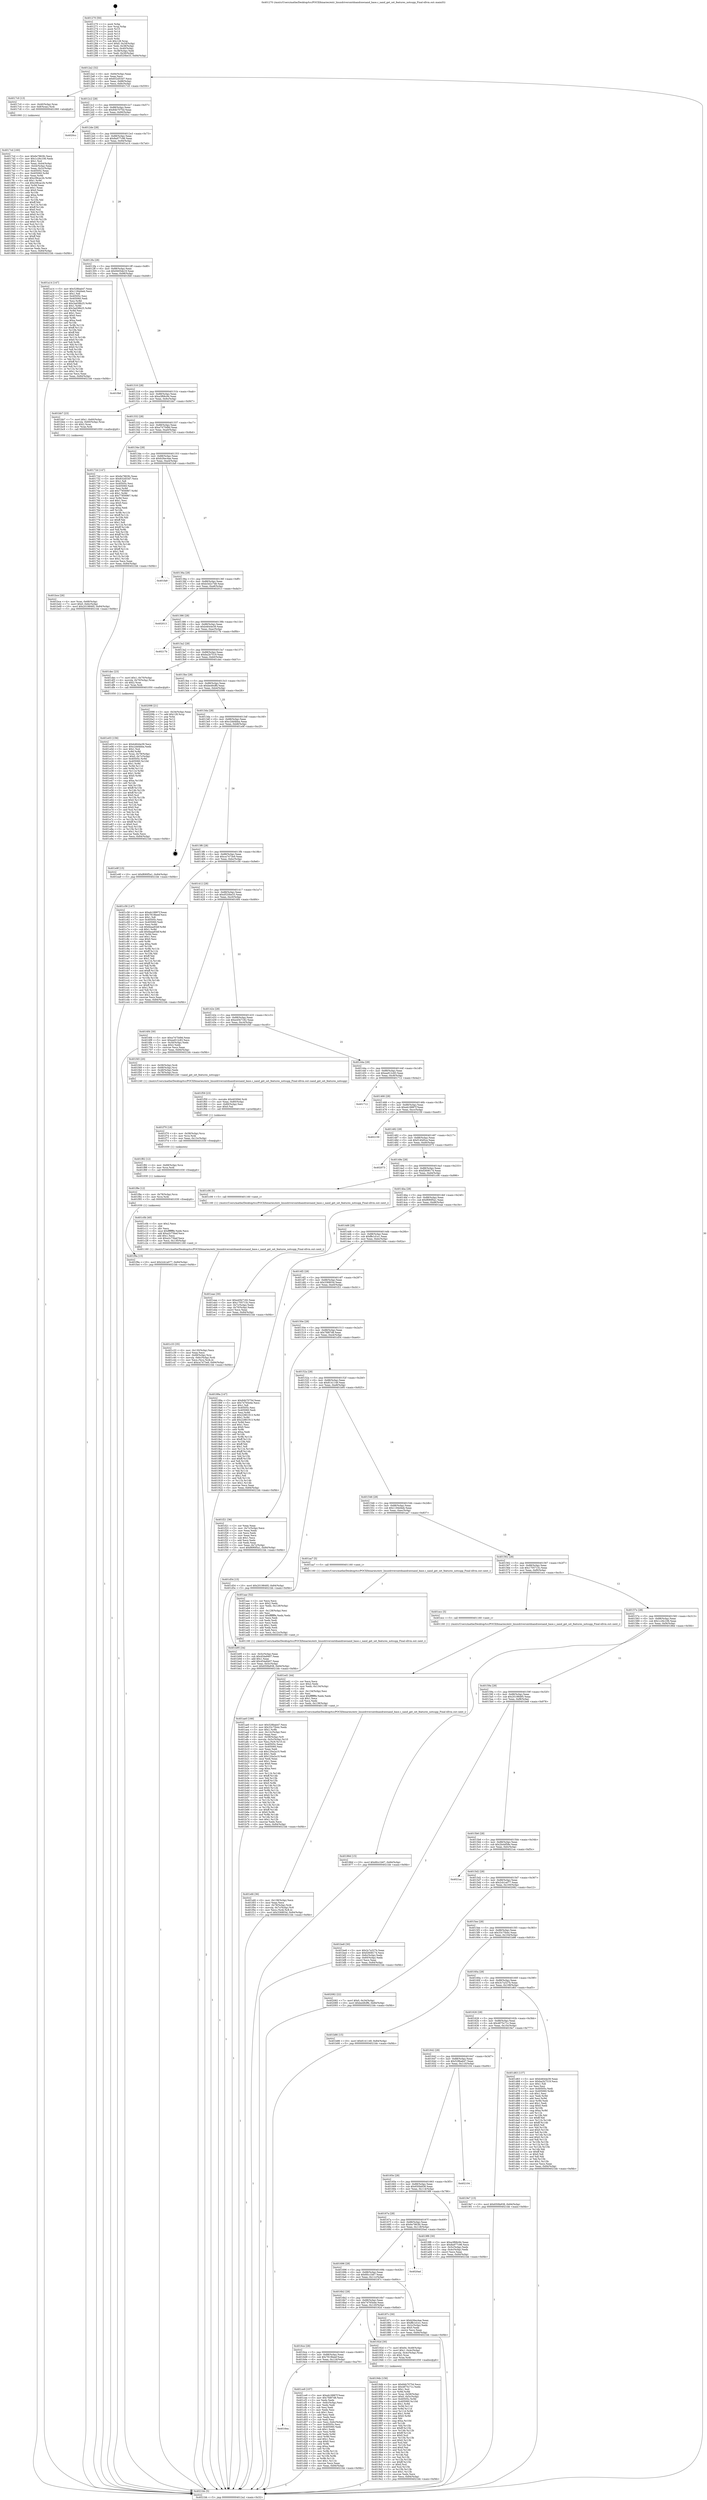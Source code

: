 digraph "0x401270" {
  label = "0x401270 (/mnt/c/Users/mathe/Desktop/tcc/POCII/binaries/extr_linuxdriversmtdnandrawnand_base.c_nand_get_set_features_notsupp_Final-ollvm.out::main(0))"
  labelloc = "t"
  node[shape=record]

  Entry [label="",width=0.3,height=0.3,shape=circle,fillcolor=black,style=filled]
  "0x4012a2" [label="{
     0x4012a2 [32]\l
     | [instrs]\l
     &nbsp;&nbsp;0x4012a2 \<+6\>: mov -0x84(%rbp),%eax\l
     &nbsp;&nbsp;0x4012a8 \<+2\>: mov %eax,%ecx\l
     &nbsp;&nbsp;0x4012aa \<+6\>: sub $0x832d53d7,%ecx\l
     &nbsp;&nbsp;0x4012b0 \<+6\>: mov %eax,-0x88(%rbp)\l
     &nbsp;&nbsp;0x4012b6 \<+6\>: mov %ecx,-0x8c(%rbp)\l
     &nbsp;&nbsp;0x4012bc \<+6\>: je 00000000004017c0 \<main+0x550\>\l
  }"]
  "0x4017c0" [label="{
     0x4017c0 [13]\l
     | [instrs]\l
     &nbsp;&nbsp;0x4017c0 \<+4\>: mov -0x40(%rbp),%rax\l
     &nbsp;&nbsp;0x4017c4 \<+4\>: mov 0x8(%rax),%rdi\l
     &nbsp;&nbsp;0x4017c8 \<+5\>: call 0000000000401060 \<atoi@plt\>\l
     | [calls]\l
     &nbsp;&nbsp;0x401060 \{1\} (unknown)\l
  }"]
  "0x4012c2" [label="{
     0x4012c2 [28]\l
     | [instrs]\l
     &nbsp;&nbsp;0x4012c2 \<+5\>: jmp 00000000004012c7 \<main+0x57\>\l
     &nbsp;&nbsp;0x4012c7 \<+6\>: mov -0x88(%rbp),%eax\l
     &nbsp;&nbsp;0x4012cd \<+5\>: sub $0x84b7075d,%eax\l
     &nbsp;&nbsp;0x4012d2 \<+6\>: mov %eax,-0x90(%rbp)\l
     &nbsp;&nbsp;0x4012d8 \<+6\>: je 00000000004020cc \<main+0xe5c\>\l
  }"]
  Exit [label="",width=0.3,height=0.3,shape=circle,fillcolor=black,style=filled,peripheries=2]
  "0x4020cc" [label="{
     0x4020cc\l
  }", style=dashed]
  "0x4012de" [label="{
     0x4012de [28]\l
     | [instrs]\l
     &nbsp;&nbsp;0x4012de \<+5\>: jmp 00000000004012e3 \<main+0x73\>\l
     &nbsp;&nbsp;0x4012e3 \<+6\>: mov -0x88(%rbp),%eax\l
     &nbsp;&nbsp;0x4012e9 \<+5\>: sub $0x8a977c96,%eax\l
     &nbsp;&nbsp;0x4012ee \<+6\>: mov %eax,-0x94(%rbp)\l
     &nbsp;&nbsp;0x4012f4 \<+6\>: je 0000000000401a14 \<main+0x7a4\>\l
  }"]
  "0x401f9a" [label="{
     0x401f9a [15]\l
     | [instrs]\l
     &nbsp;&nbsp;0x401f9a \<+10\>: movl $0x2cb1a077,-0x84(%rbp)\l
     &nbsp;&nbsp;0x401fa4 \<+5\>: jmp 00000000004021bb \<main+0xf4b\>\l
  }"]
  "0x401a14" [label="{
     0x401a14 [147]\l
     | [instrs]\l
     &nbsp;&nbsp;0x401a14 \<+5\>: mov $0x528bab47,%eax\l
     &nbsp;&nbsp;0x401a19 \<+5\>: mov $0x1184d4eb,%ecx\l
     &nbsp;&nbsp;0x401a1e \<+2\>: mov $0x1,%dl\l
     &nbsp;&nbsp;0x401a20 \<+7\>: mov 0x40505c,%esi\l
     &nbsp;&nbsp;0x401a27 \<+7\>: mov 0x405060,%edi\l
     &nbsp;&nbsp;0x401a2e \<+3\>: mov %esi,%r8d\l
     &nbsp;&nbsp;0x401a31 \<+7\>: add $0x3ad38b25,%r8d\l
     &nbsp;&nbsp;0x401a38 \<+4\>: sub $0x1,%r8d\l
     &nbsp;&nbsp;0x401a3c \<+7\>: sub $0x3ad38b25,%r8d\l
     &nbsp;&nbsp;0x401a43 \<+4\>: imul %r8d,%esi\l
     &nbsp;&nbsp;0x401a47 \<+3\>: and $0x1,%esi\l
     &nbsp;&nbsp;0x401a4a \<+3\>: cmp $0x0,%esi\l
     &nbsp;&nbsp;0x401a4d \<+4\>: sete %r9b\l
     &nbsp;&nbsp;0x401a51 \<+3\>: cmp $0xa,%edi\l
     &nbsp;&nbsp;0x401a54 \<+4\>: setl %r10b\l
     &nbsp;&nbsp;0x401a58 \<+3\>: mov %r9b,%r11b\l
     &nbsp;&nbsp;0x401a5b \<+4\>: xor $0xff,%r11b\l
     &nbsp;&nbsp;0x401a5f \<+3\>: mov %r10b,%bl\l
     &nbsp;&nbsp;0x401a62 \<+3\>: xor $0xff,%bl\l
     &nbsp;&nbsp;0x401a65 \<+3\>: xor $0x0,%dl\l
     &nbsp;&nbsp;0x401a68 \<+3\>: mov %r11b,%r14b\l
     &nbsp;&nbsp;0x401a6b \<+4\>: and $0x0,%r14b\l
     &nbsp;&nbsp;0x401a6f \<+3\>: and %dl,%r9b\l
     &nbsp;&nbsp;0x401a72 \<+3\>: mov %bl,%r15b\l
     &nbsp;&nbsp;0x401a75 \<+4\>: and $0x0,%r15b\l
     &nbsp;&nbsp;0x401a79 \<+3\>: and %dl,%r10b\l
     &nbsp;&nbsp;0x401a7c \<+3\>: or %r9b,%r14b\l
     &nbsp;&nbsp;0x401a7f \<+3\>: or %r10b,%r15b\l
     &nbsp;&nbsp;0x401a82 \<+3\>: xor %r15b,%r14b\l
     &nbsp;&nbsp;0x401a85 \<+3\>: or %bl,%r11b\l
     &nbsp;&nbsp;0x401a88 \<+4\>: xor $0xff,%r11b\l
     &nbsp;&nbsp;0x401a8c \<+3\>: or $0x0,%dl\l
     &nbsp;&nbsp;0x401a8f \<+3\>: and %dl,%r11b\l
     &nbsp;&nbsp;0x401a92 \<+3\>: or %r11b,%r14b\l
     &nbsp;&nbsp;0x401a95 \<+4\>: test $0x1,%r14b\l
     &nbsp;&nbsp;0x401a99 \<+3\>: cmovne %ecx,%eax\l
     &nbsp;&nbsp;0x401a9c \<+6\>: mov %eax,-0x84(%rbp)\l
     &nbsp;&nbsp;0x401aa2 \<+5\>: jmp 00000000004021bb \<main+0xf4b\>\l
  }"]
  "0x4012fa" [label="{
     0x4012fa [28]\l
     | [instrs]\l
     &nbsp;&nbsp;0x4012fa \<+5\>: jmp 00000000004012ff \<main+0x8f\>\l
     &nbsp;&nbsp;0x4012ff \<+6\>: mov -0x88(%rbp),%eax\l
     &nbsp;&nbsp;0x401305 \<+5\>: sub $0x9405de19,%eax\l
     &nbsp;&nbsp;0x40130a \<+6\>: mov %eax,-0x98(%rbp)\l
     &nbsp;&nbsp;0x401310 \<+6\>: je 0000000000401fb8 \<main+0xd48\>\l
  }"]
  "0x401f8e" [label="{
     0x401f8e [12]\l
     | [instrs]\l
     &nbsp;&nbsp;0x401f8e \<+4\>: mov -0x78(%rbp),%rcx\l
     &nbsp;&nbsp;0x401f92 \<+3\>: mov %rcx,%rdi\l
     &nbsp;&nbsp;0x401f95 \<+5\>: call 0000000000401030 \<free@plt\>\l
     | [calls]\l
     &nbsp;&nbsp;0x401030 \{1\} (unknown)\l
  }"]
  "0x401fb8" [label="{
     0x401fb8\l
  }", style=dashed]
  "0x401316" [label="{
     0x401316 [28]\l
     | [instrs]\l
     &nbsp;&nbsp;0x401316 \<+5\>: jmp 000000000040131b \<main+0xab\>\l
     &nbsp;&nbsp;0x40131b \<+6\>: mov -0x88(%rbp),%eax\l
     &nbsp;&nbsp;0x401321 \<+5\>: sub $0xa3f68c94,%eax\l
     &nbsp;&nbsp;0x401326 \<+6\>: mov %eax,-0x9c(%rbp)\l
     &nbsp;&nbsp;0x40132c \<+6\>: je 0000000000401bb7 \<main+0x947\>\l
  }"]
  "0x401f82" [label="{
     0x401f82 [12]\l
     | [instrs]\l
     &nbsp;&nbsp;0x401f82 \<+4\>: mov -0x68(%rbp),%rcx\l
     &nbsp;&nbsp;0x401f86 \<+3\>: mov %rcx,%rdi\l
     &nbsp;&nbsp;0x401f89 \<+5\>: call 0000000000401030 \<free@plt\>\l
     | [calls]\l
     &nbsp;&nbsp;0x401030 \{1\} (unknown)\l
  }"]
  "0x401bb7" [label="{
     0x401bb7 [23]\l
     | [instrs]\l
     &nbsp;&nbsp;0x401bb7 \<+7\>: movl $0x1,-0x60(%rbp)\l
     &nbsp;&nbsp;0x401bbe \<+4\>: movslq -0x60(%rbp),%rax\l
     &nbsp;&nbsp;0x401bc2 \<+4\>: shl $0x2,%rax\l
     &nbsp;&nbsp;0x401bc6 \<+3\>: mov %rax,%rdi\l
     &nbsp;&nbsp;0x401bc9 \<+5\>: call 0000000000401050 \<malloc@plt\>\l
     | [calls]\l
     &nbsp;&nbsp;0x401050 \{1\} (unknown)\l
  }"]
  "0x401332" [label="{
     0x401332 [28]\l
     | [instrs]\l
     &nbsp;&nbsp;0x401332 \<+5\>: jmp 0000000000401337 \<main+0xc7\>\l
     &nbsp;&nbsp;0x401337 \<+6\>: mov -0x88(%rbp),%eax\l
     &nbsp;&nbsp;0x40133d \<+5\>: sub $0xa7475d9d,%eax\l
     &nbsp;&nbsp;0x401342 \<+6\>: mov %eax,-0xa0(%rbp)\l
     &nbsp;&nbsp;0x401348 \<+6\>: je 000000000040172d \<main+0x4bd\>\l
  }"]
  "0x401f70" [label="{
     0x401f70 [18]\l
     | [instrs]\l
     &nbsp;&nbsp;0x401f70 \<+4\>: mov -0x58(%rbp),%rcx\l
     &nbsp;&nbsp;0x401f74 \<+3\>: mov %rcx,%rdi\l
     &nbsp;&nbsp;0x401f77 \<+6\>: mov %eax,-0x13c(%rbp)\l
     &nbsp;&nbsp;0x401f7d \<+5\>: call 0000000000401030 \<free@plt\>\l
     | [calls]\l
     &nbsp;&nbsp;0x401030 \{1\} (unknown)\l
  }"]
  "0x40172d" [label="{
     0x40172d [147]\l
     | [instrs]\l
     &nbsp;&nbsp;0x40172d \<+5\>: mov $0x6e7863fc,%eax\l
     &nbsp;&nbsp;0x401732 \<+5\>: mov $0x832d53d7,%ecx\l
     &nbsp;&nbsp;0x401737 \<+2\>: mov $0x1,%dl\l
     &nbsp;&nbsp;0x401739 \<+7\>: mov 0x40505c,%esi\l
     &nbsp;&nbsp;0x401740 \<+7\>: mov 0x405060,%edi\l
     &nbsp;&nbsp;0x401747 \<+3\>: mov %esi,%r8d\l
     &nbsp;&nbsp;0x40174a \<+7\>: add $0x77856967,%r8d\l
     &nbsp;&nbsp;0x401751 \<+4\>: sub $0x1,%r8d\l
     &nbsp;&nbsp;0x401755 \<+7\>: sub $0x77856967,%r8d\l
     &nbsp;&nbsp;0x40175c \<+4\>: imul %r8d,%esi\l
     &nbsp;&nbsp;0x401760 \<+3\>: and $0x1,%esi\l
     &nbsp;&nbsp;0x401763 \<+3\>: cmp $0x0,%esi\l
     &nbsp;&nbsp;0x401766 \<+4\>: sete %r9b\l
     &nbsp;&nbsp;0x40176a \<+3\>: cmp $0xa,%edi\l
     &nbsp;&nbsp;0x40176d \<+4\>: setl %r10b\l
     &nbsp;&nbsp;0x401771 \<+3\>: mov %r9b,%r11b\l
     &nbsp;&nbsp;0x401774 \<+4\>: xor $0xff,%r11b\l
     &nbsp;&nbsp;0x401778 \<+3\>: mov %r10b,%bl\l
     &nbsp;&nbsp;0x40177b \<+3\>: xor $0xff,%bl\l
     &nbsp;&nbsp;0x40177e \<+3\>: xor $0x1,%dl\l
     &nbsp;&nbsp;0x401781 \<+3\>: mov %r11b,%r14b\l
     &nbsp;&nbsp;0x401784 \<+4\>: and $0xff,%r14b\l
     &nbsp;&nbsp;0x401788 \<+3\>: and %dl,%r9b\l
     &nbsp;&nbsp;0x40178b \<+3\>: mov %bl,%r15b\l
     &nbsp;&nbsp;0x40178e \<+4\>: and $0xff,%r15b\l
     &nbsp;&nbsp;0x401792 \<+3\>: and %dl,%r10b\l
     &nbsp;&nbsp;0x401795 \<+3\>: or %r9b,%r14b\l
     &nbsp;&nbsp;0x401798 \<+3\>: or %r10b,%r15b\l
     &nbsp;&nbsp;0x40179b \<+3\>: xor %r15b,%r14b\l
     &nbsp;&nbsp;0x40179e \<+3\>: or %bl,%r11b\l
     &nbsp;&nbsp;0x4017a1 \<+4\>: xor $0xff,%r11b\l
     &nbsp;&nbsp;0x4017a5 \<+3\>: or $0x1,%dl\l
     &nbsp;&nbsp;0x4017a8 \<+3\>: and %dl,%r11b\l
     &nbsp;&nbsp;0x4017ab \<+3\>: or %r11b,%r14b\l
     &nbsp;&nbsp;0x4017ae \<+4\>: test $0x1,%r14b\l
     &nbsp;&nbsp;0x4017b2 \<+3\>: cmovne %ecx,%eax\l
     &nbsp;&nbsp;0x4017b5 \<+6\>: mov %eax,-0x84(%rbp)\l
     &nbsp;&nbsp;0x4017bb \<+5\>: jmp 00000000004021bb \<main+0xf4b\>\l
  }"]
  "0x40134e" [label="{
     0x40134e [28]\l
     | [instrs]\l
     &nbsp;&nbsp;0x40134e \<+5\>: jmp 0000000000401353 \<main+0xe3\>\l
     &nbsp;&nbsp;0x401353 \<+6\>: mov -0x88(%rbp),%eax\l
     &nbsp;&nbsp;0x401359 \<+5\>: sub $0xb26ec4ae,%eax\l
     &nbsp;&nbsp;0x40135e \<+6\>: mov %eax,-0xa4(%rbp)\l
     &nbsp;&nbsp;0x401364 \<+6\>: je 0000000000401fa9 \<main+0xd39\>\l
  }"]
  "0x401f59" [label="{
     0x401f59 [23]\l
     | [instrs]\l
     &nbsp;&nbsp;0x401f59 \<+10\>: movabs $0x4030b6,%rdi\l
     &nbsp;&nbsp;0x401f63 \<+3\>: mov %eax,-0x80(%rbp)\l
     &nbsp;&nbsp;0x401f66 \<+3\>: mov -0x80(%rbp),%esi\l
     &nbsp;&nbsp;0x401f69 \<+2\>: mov $0x0,%al\l
     &nbsp;&nbsp;0x401f6b \<+5\>: call 0000000000401040 \<printf@plt\>\l
     | [calls]\l
     &nbsp;&nbsp;0x401040 \{1\} (unknown)\l
  }"]
  "0x401fa9" [label="{
     0x401fa9\l
  }", style=dashed]
  "0x40136a" [label="{
     0x40136a [28]\l
     | [instrs]\l
     &nbsp;&nbsp;0x40136a \<+5\>: jmp 000000000040136f \<main+0xff\>\l
     &nbsp;&nbsp;0x40136f \<+6\>: mov -0x88(%rbp),%eax\l
     &nbsp;&nbsp;0x401375 \<+5\>: sub $0xb3d2c748,%eax\l
     &nbsp;&nbsp;0x40137a \<+6\>: mov %eax,-0xa8(%rbp)\l
     &nbsp;&nbsp;0x401380 \<+6\>: je 0000000000402013 \<main+0xda3\>\l
  }"]
  "0x401efd" [label="{
     0x401efd [36]\l
     | [instrs]\l
     &nbsp;&nbsp;0x401efd \<+6\>: mov -0x138(%rbp),%ecx\l
     &nbsp;&nbsp;0x401f03 \<+3\>: imul %eax,%ecx\l
     &nbsp;&nbsp;0x401f06 \<+4\>: mov -0x78(%rbp),%rdi\l
     &nbsp;&nbsp;0x401f0a \<+4\>: movslq -0x7c(%rbp),%r8\l
     &nbsp;&nbsp;0x401f0e \<+4\>: mov %ecx,(%rdi,%r8,4)\l
     &nbsp;&nbsp;0x401f12 \<+10\>: movl $0x336803d,-0x84(%rbp)\l
     &nbsp;&nbsp;0x401f1c \<+5\>: jmp 00000000004021bb \<main+0xf4b\>\l
  }"]
  "0x402013" [label="{
     0x402013\l
  }", style=dashed]
  "0x401386" [label="{
     0x401386 [28]\l
     | [instrs]\l
     &nbsp;&nbsp;0x401386 \<+5\>: jmp 000000000040138b \<main+0x11b\>\l
     &nbsp;&nbsp;0x40138b \<+6\>: mov -0x88(%rbp),%eax\l
     &nbsp;&nbsp;0x401391 \<+5\>: sub $0xb4644e39,%eax\l
     &nbsp;&nbsp;0x401396 \<+6\>: mov %eax,-0xac(%rbp)\l
     &nbsp;&nbsp;0x40139c \<+6\>: je 000000000040217b \<main+0xf0b\>\l
  }"]
  "0x401ed1" [label="{
     0x401ed1 [44]\l
     | [instrs]\l
     &nbsp;&nbsp;0x401ed1 \<+2\>: xor %ecx,%ecx\l
     &nbsp;&nbsp;0x401ed3 \<+5\>: mov $0x2,%edx\l
     &nbsp;&nbsp;0x401ed8 \<+6\>: mov %edx,-0x134(%rbp)\l
     &nbsp;&nbsp;0x401ede \<+1\>: cltd\l
     &nbsp;&nbsp;0x401edf \<+6\>: mov -0x134(%rbp),%esi\l
     &nbsp;&nbsp;0x401ee5 \<+2\>: idiv %esi\l
     &nbsp;&nbsp;0x401ee7 \<+6\>: imul $0xfffffffe,%edx,%edx\l
     &nbsp;&nbsp;0x401eed \<+3\>: sub $0x1,%ecx\l
     &nbsp;&nbsp;0x401ef0 \<+2\>: sub %ecx,%edx\l
     &nbsp;&nbsp;0x401ef2 \<+6\>: mov %edx,-0x138(%rbp)\l
     &nbsp;&nbsp;0x401ef8 \<+5\>: call 0000000000401160 \<next_i\>\l
     | [calls]\l
     &nbsp;&nbsp;0x401160 \{1\} (/mnt/c/Users/mathe/Desktop/tcc/POCII/binaries/extr_linuxdriversmtdnandrawnand_base.c_nand_get_set_features_notsupp_Final-ollvm.out::next_i)\l
  }"]
  "0x40217b" [label="{
     0x40217b\l
  }", style=dashed]
  "0x4013a2" [label="{
     0x4013a2 [28]\l
     | [instrs]\l
     &nbsp;&nbsp;0x4013a2 \<+5\>: jmp 00000000004013a7 \<main+0x137\>\l
     &nbsp;&nbsp;0x4013a7 \<+6\>: mov -0x88(%rbp),%eax\l
     &nbsp;&nbsp;0x4013ad \<+5\>: sub $0xba2b7519,%eax\l
     &nbsp;&nbsp;0x4013b2 \<+6\>: mov %eax,-0xb0(%rbp)\l
     &nbsp;&nbsp;0x4013b8 \<+6\>: je 0000000000401dec \<main+0xb7c\>\l
  }"]
  "0x401e03" [label="{
     0x401e03 [156]\l
     | [instrs]\l
     &nbsp;&nbsp;0x401e03 \<+5\>: mov $0xb4644e39,%ecx\l
     &nbsp;&nbsp;0x401e08 \<+5\>: mov $0xc2dd4bba,%edx\l
     &nbsp;&nbsp;0x401e0d \<+3\>: mov $0x1,%sil\l
     &nbsp;&nbsp;0x401e10 \<+3\>: xor %r8d,%r8d\l
     &nbsp;&nbsp;0x401e13 \<+4\>: mov %rax,-0x78(%rbp)\l
     &nbsp;&nbsp;0x401e17 \<+7\>: movl $0x0,-0x7c(%rbp)\l
     &nbsp;&nbsp;0x401e1e \<+8\>: mov 0x40505c,%r9d\l
     &nbsp;&nbsp;0x401e26 \<+8\>: mov 0x405060,%r10d\l
     &nbsp;&nbsp;0x401e2e \<+4\>: sub $0x1,%r8d\l
     &nbsp;&nbsp;0x401e32 \<+3\>: mov %r9d,%r11d\l
     &nbsp;&nbsp;0x401e35 \<+3\>: add %r8d,%r11d\l
     &nbsp;&nbsp;0x401e38 \<+4\>: imul %r11d,%r9d\l
     &nbsp;&nbsp;0x401e3c \<+4\>: and $0x1,%r9d\l
     &nbsp;&nbsp;0x401e40 \<+4\>: cmp $0x0,%r9d\l
     &nbsp;&nbsp;0x401e44 \<+3\>: sete %bl\l
     &nbsp;&nbsp;0x401e47 \<+4\>: cmp $0xa,%r10d\l
     &nbsp;&nbsp;0x401e4b \<+4\>: setl %r14b\l
     &nbsp;&nbsp;0x401e4f \<+3\>: mov %bl,%r15b\l
     &nbsp;&nbsp;0x401e52 \<+4\>: xor $0xff,%r15b\l
     &nbsp;&nbsp;0x401e56 \<+3\>: mov %r14b,%r12b\l
     &nbsp;&nbsp;0x401e59 \<+4\>: xor $0xff,%r12b\l
     &nbsp;&nbsp;0x401e5d \<+4\>: xor $0x0,%sil\l
     &nbsp;&nbsp;0x401e61 \<+3\>: mov %r15b,%r13b\l
     &nbsp;&nbsp;0x401e64 \<+4\>: and $0x0,%r13b\l
     &nbsp;&nbsp;0x401e68 \<+3\>: and %sil,%bl\l
     &nbsp;&nbsp;0x401e6b \<+3\>: mov %r12b,%al\l
     &nbsp;&nbsp;0x401e6e \<+2\>: and $0x0,%al\l
     &nbsp;&nbsp;0x401e70 \<+3\>: and %sil,%r14b\l
     &nbsp;&nbsp;0x401e73 \<+3\>: or %bl,%r13b\l
     &nbsp;&nbsp;0x401e76 \<+3\>: or %r14b,%al\l
     &nbsp;&nbsp;0x401e79 \<+3\>: xor %al,%r13b\l
     &nbsp;&nbsp;0x401e7c \<+3\>: or %r12b,%r15b\l
     &nbsp;&nbsp;0x401e7f \<+4\>: xor $0xff,%r15b\l
     &nbsp;&nbsp;0x401e83 \<+4\>: or $0x0,%sil\l
     &nbsp;&nbsp;0x401e87 \<+3\>: and %sil,%r15b\l
     &nbsp;&nbsp;0x401e8a \<+3\>: or %r15b,%r13b\l
     &nbsp;&nbsp;0x401e8d \<+4\>: test $0x1,%r13b\l
     &nbsp;&nbsp;0x401e91 \<+3\>: cmovne %edx,%ecx\l
     &nbsp;&nbsp;0x401e94 \<+6\>: mov %ecx,-0x84(%rbp)\l
     &nbsp;&nbsp;0x401e9a \<+5\>: jmp 00000000004021bb \<main+0xf4b\>\l
  }"]
  "0x401dec" [label="{
     0x401dec [23]\l
     | [instrs]\l
     &nbsp;&nbsp;0x401dec \<+7\>: movl $0x1,-0x70(%rbp)\l
     &nbsp;&nbsp;0x401df3 \<+4\>: movslq -0x70(%rbp),%rax\l
     &nbsp;&nbsp;0x401df7 \<+4\>: shl $0x2,%rax\l
     &nbsp;&nbsp;0x401dfb \<+3\>: mov %rax,%rdi\l
     &nbsp;&nbsp;0x401dfe \<+5\>: call 0000000000401050 \<malloc@plt\>\l
     | [calls]\l
     &nbsp;&nbsp;0x401050 \{1\} (unknown)\l
  }"]
  "0x4013be" [label="{
     0x4013be [28]\l
     | [instrs]\l
     &nbsp;&nbsp;0x4013be \<+5\>: jmp 00000000004013c3 \<main+0x153\>\l
     &nbsp;&nbsp;0x4013c3 \<+6\>: mov -0x88(%rbp),%eax\l
     &nbsp;&nbsp;0x4013c9 \<+5\>: sub $0xbe49cff4,%eax\l
     &nbsp;&nbsp;0x4013ce \<+6\>: mov %eax,-0xb4(%rbp)\l
     &nbsp;&nbsp;0x4013d4 \<+6\>: je 0000000000402098 \<main+0xe28\>\l
  }"]
  "0x4016ea" [label="{
     0x4016ea\l
  }", style=dashed]
  "0x402098" [label="{
     0x402098 [21]\l
     | [instrs]\l
     &nbsp;&nbsp;0x402098 \<+3\>: mov -0x34(%rbp),%eax\l
     &nbsp;&nbsp;0x40209b \<+7\>: add $0x128,%rsp\l
     &nbsp;&nbsp;0x4020a2 \<+1\>: pop %rbx\l
     &nbsp;&nbsp;0x4020a3 \<+2\>: pop %r12\l
     &nbsp;&nbsp;0x4020a5 \<+2\>: pop %r13\l
     &nbsp;&nbsp;0x4020a7 \<+2\>: pop %r14\l
     &nbsp;&nbsp;0x4020a9 \<+2\>: pop %r15\l
     &nbsp;&nbsp;0x4020ab \<+1\>: pop %rbp\l
     &nbsp;&nbsp;0x4020ac \<+1\>: ret\l
  }"]
  "0x4013da" [label="{
     0x4013da [28]\l
     | [instrs]\l
     &nbsp;&nbsp;0x4013da \<+5\>: jmp 00000000004013df \<main+0x16f\>\l
     &nbsp;&nbsp;0x4013df \<+6\>: mov -0x88(%rbp),%eax\l
     &nbsp;&nbsp;0x4013e5 \<+5\>: sub $0xc2dd4bba,%eax\l
     &nbsp;&nbsp;0x4013ea \<+6\>: mov %eax,-0xb8(%rbp)\l
     &nbsp;&nbsp;0x4013f0 \<+6\>: je 0000000000401e9f \<main+0xc2f\>\l
  }"]
  "0x401ce9" [label="{
     0x401ce9 [107]\l
     | [instrs]\l
     &nbsp;&nbsp;0x401ce9 \<+5\>: mov $0xeb18887f,%eax\l
     &nbsp;&nbsp;0x401cee \<+5\>: mov $0x7fd87d8,%ecx\l
     &nbsp;&nbsp;0x401cf3 \<+2\>: xor %edx,%edx\l
     &nbsp;&nbsp;0x401cf5 \<+3\>: mov -0x6c(%rbp),%esi\l
     &nbsp;&nbsp;0x401cf8 \<+2\>: mov %edx,%edi\l
     &nbsp;&nbsp;0x401cfa \<+2\>: sub %esi,%edi\l
     &nbsp;&nbsp;0x401cfc \<+2\>: mov %edx,%esi\l
     &nbsp;&nbsp;0x401cfe \<+3\>: sub $0x1,%esi\l
     &nbsp;&nbsp;0x401d01 \<+2\>: add %esi,%edi\l
     &nbsp;&nbsp;0x401d03 \<+2\>: mov %edx,%esi\l
     &nbsp;&nbsp;0x401d05 \<+2\>: sub %edi,%esi\l
     &nbsp;&nbsp;0x401d07 \<+3\>: mov %esi,-0x6c(%rbp)\l
     &nbsp;&nbsp;0x401d0a \<+7\>: mov 0x40505c,%esi\l
     &nbsp;&nbsp;0x401d11 \<+7\>: mov 0x405060,%edi\l
     &nbsp;&nbsp;0x401d18 \<+3\>: sub $0x1,%edx\l
     &nbsp;&nbsp;0x401d1b \<+3\>: mov %esi,%r8d\l
     &nbsp;&nbsp;0x401d1e \<+3\>: add %edx,%r8d\l
     &nbsp;&nbsp;0x401d21 \<+4\>: imul %r8d,%esi\l
     &nbsp;&nbsp;0x401d25 \<+3\>: and $0x1,%esi\l
     &nbsp;&nbsp;0x401d28 \<+3\>: cmp $0x0,%esi\l
     &nbsp;&nbsp;0x401d2b \<+4\>: sete %r9b\l
     &nbsp;&nbsp;0x401d2f \<+3\>: cmp $0xa,%edi\l
     &nbsp;&nbsp;0x401d32 \<+4\>: setl %r10b\l
     &nbsp;&nbsp;0x401d36 \<+3\>: mov %r9b,%r11b\l
     &nbsp;&nbsp;0x401d39 \<+3\>: and %r10b,%r11b\l
     &nbsp;&nbsp;0x401d3c \<+3\>: xor %r10b,%r9b\l
     &nbsp;&nbsp;0x401d3f \<+3\>: or %r9b,%r11b\l
     &nbsp;&nbsp;0x401d42 \<+4\>: test $0x1,%r11b\l
     &nbsp;&nbsp;0x401d46 \<+3\>: cmovne %ecx,%eax\l
     &nbsp;&nbsp;0x401d49 \<+6\>: mov %eax,-0x84(%rbp)\l
     &nbsp;&nbsp;0x401d4f \<+5\>: jmp 00000000004021bb \<main+0xf4b\>\l
  }"]
  "0x401e9f" [label="{
     0x401e9f [15]\l
     | [instrs]\l
     &nbsp;&nbsp;0x401e9f \<+10\>: movl $0xf690f5a1,-0x84(%rbp)\l
     &nbsp;&nbsp;0x401ea9 \<+5\>: jmp 00000000004021bb \<main+0xf4b\>\l
  }"]
  "0x4013f6" [label="{
     0x4013f6 [28]\l
     | [instrs]\l
     &nbsp;&nbsp;0x4013f6 \<+5\>: jmp 00000000004013fb \<main+0x18b\>\l
     &nbsp;&nbsp;0x4013fb \<+6\>: mov -0x88(%rbp),%eax\l
     &nbsp;&nbsp;0x401401 \<+5\>: sub $0xca7473e9,%eax\l
     &nbsp;&nbsp;0x401406 \<+6\>: mov %eax,-0xbc(%rbp)\l
     &nbsp;&nbsp;0x40140c \<+6\>: je 0000000000401c56 \<main+0x9e6\>\l
  }"]
  "0x401c33" [label="{
     0x401c33 [35]\l
     | [instrs]\l
     &nbsp;&nbsp;0x401c33 \<+6\>: mov -0x130(%rbp),%ecx\l
     &nbsp;&nbsp;0x401c39 \<+3\>: imul %eax,%ecx\l
     &nbsp;&nbsp;0x401c3c \<+4\>: mov -0x68(%rbp),%rsi\l
     &nbsp;&nbsp;0x401c40 \<+4\>: movslq -0x6c(%rbp),%rdi\l
     &nbsp;&nbsp;0x401c44 \<+3\>: mov %ecx,(%rsi,%rdi,4)\l
     &nbsp;&nbsp;0x401c47 \<+10\>: movl $0xca7473e9,-0x84(%rbp)\l
     &nbsp;&nbsp;0x401c51 \<+5\>: jmp 00000000004021bb \<main+0xf4b\>\l
  }"]
  "0x401c56" [label="{
     0x401c56 [147]\l
     | [instrs]\l
     &nbsp;&nbsp;0x401c56 \<+5\>: mov $0xeb18887f,%eax\l
     &nbsp;&nbsp;0x401c5b \<+5\>: mov $0x7819beef,%ecx\l
     &nbsp;&nbsp;0x401c60 \<+2\>: mov $0x1,%dl\l
     &nbsp;&nbsp;0x401c62 \<+7\>: mov 0x40505c,%esi\l
     &nbsp;&nbsp;0x401c69 \<+7\>: mov 0x405060,%edi\l
     &nbsp;&nbsp;0x401c70 \<+3\>: mov %esi,%r8d\l
     &nbsp;&nbsp;0x401c73 \<+7\>: sub $0x6eaa93df,%r8d\l
     &nbsp;&nbsp;0x401c7a \<+4\>: sub $0x1,%r8d\l
     &nbsp;&nbsp;0x401c7e \<+7\>: add $0x6eaa93df,%r8d\l
     &nbsp;&nbsp;0x401c85 \<+4\>: imul %r8d,%esi\l
     &nbsp;&nbsp;0x401c89 \<+3\>: and $0x1,%esi\l
     &nbsp;&nbsp;0x401c8c \<+3\>: cmp $0x0,%esi\l
     &nbsp;&nbsp;0x401c8f \<+4\>: sete %r9b\l
     &nbsp;&nbsp;0x401c93 \<+3\>: cmp $0xa,%edi\l
     &nbsp;&nbsp;0x401c96 \<+4\>: setl %r10b\l
     &nbsp;&nbsp;0x401c9a \<+3\>: mov %r9b,%r11b\l
     &nbsp;&nbsp;0x401c9d \<+4\>: xor $0xff,%r11b\l
     &nbsp;&nbsp;0x401ca1 \<+3\>: mov %r10b,%bl\l
     &nbsp;&nbsp;0x401ca4 \<+3\>: xor $0xff,%bl\l
     &nbsp;&nbsp;0x401ca7 \<+3\>: xor $0x1,%dl\l
     &nbsp;&nbsp;0x401caa \<+3\>: mov %r11b,%r14b\l
     &nbsp;&nbsp;0x401cad \<+4\>: and $0xff,%r14b\l
     &nbsp;&nbsp;0x401cb1 \<+3\>: and %dl,%r9b\l
     &nbsp;&nbsp;0x401cb4 \<+3\>: mov %bl,%r15b\l
     &nbsp;&nbsp;0x401cb7 \<+4\>: and $0xff,%r15b\l
     &nbsp;&nbsp;0x401cbb \<+3\>: and %dl,%r10b\l
     &nbsp;&nbsp;0x401cbe \<+3\>: or %r9b,%r14b\l
     &nbsp;&nbsp;0x401cc1 \<+3\>: or %r10b,%r15b\l
     &nbsp;&nbsp;0x401cc4 \<+3\>: xor %r15b,%r14b\l
     &nbsp;&nbsp;0x401cc7 \<+3\>: or %bl,%r11b\l
     &nbsp;&nbsp;0x401cca \<+4\>: xor $0xff,%r11b\l
     &nbsp;&nbsp;0x401cce \<+3\>: or $0x1,%dl\l
     &nbsp;&nbsp;0x401cd1 \<+3\>: and %dl,%r11b\l
     &nbsp;&nbsp;0x401cd4 \<+3\>: or %r11b,%r14b\l
     &nbsp;&nbsp;0x401cd7 \<+4\>: test $0x1,%r14b\l
     &nbsp;&nbsp;0x401cdb \<+3\>: cmovne %ecx,%eax\l
     &nbsp;&nbsp;0x401cde \<+6\>: mov %eax,-0x84(%rbp)\l
     &nbsp;&nbsp;0x401ce4 \<+5\>: jmp 00000000004021bb \<main+0xf4b\>\l
  }"]
  "0x401412" [label="{
     0x401412 [28]\l
     | [instrs]\l
     &nbsp;&nbsp;0x401412 \<+5\>: jmp 0000000000401417 \<main+0x1a7\>\l
     &nbsp;&nbsp;0x401417 \<+6\>: mov -0x88(%rbp),%eax\l
     &nbsp;&nbsp;0x40141d \<+5\>: sub $0xd520be33,%eax\l
     &nbsp;&nbsp;0x401422 \<+6\>: mov %eax,-0xc0(%rbp)\l
     &nbsp;&nbsp;0x401428 \<+6\>: je 00000000004016f4 \<main+0x484\>\l
  }"]
  "0x401c0b" [label="{
     0x401c0b [40]\l
     | [instrs]\l
     &nbsp;&nbsp;0x401c0b \<+5\>: mov $0x2,%ecx\l
     &nbsp;&nbsp;0x401c10 \<+1\>: cltd\l
     &nbsp;&nbsp;0x401c11 \<+2\>: idiv %ecx\l
     &nbsp;&nbsp;0x401c13 \<+6\>: imul $0xfffffffe,%edx,%ecx\l
     &nbsp;&nbsp;0x401c19 \<+6\>: add $0xa2c73bef,%ecx\l
     &nbsp;&nbsp;0x401c1f \<+3\>: add $0x1,%ecx\l
     &nbsp;&nbsp;0x401c22 \<+6\>: sub $0xa2c73bef,%ecx\l
     &nbsp;&nbsp;0x401c28 \<+6\>: mov %ecx,-0x130(%rbp)\l
     &nbsp;&nbsp;0x401c2e \<+5\>: call 0000000000401160 \<next_i\>\l
     | [calls]\l
     &nbsp;&nbsp;0x401160 \{1\} (/mnt/c/Users/mathe/Desktop/tcc/POCII/binaries/extr_linuxdriversmtdnandrawnand_base.c_nand_get_set_features_notsupp_Final-ollvm.out::next_i)\l
  }"]
  "0x4016f4" [label="{
     0x4016f4 [30]\l
     | [instrs]\l
     &nbsp;&nbsp;0x4016f4 \<+5\>: mov $0xa7475d9d,%eax\l
     &nbsp;&nbsp;0x4016f9 \<+5\>: mov $0xea912c83,%ecx\l
     &nbsp;&nbsp;0x4016fe \<+3\>: mov -0x30(%rbp),%edx\l
     &nbsp;&nbsp;0x401701 \<+3\>: cmp $0x2,%edx\l
     &nbsp;&nbsp;0x401704 \<+3\>: cmovne %ecx,%eax\l
     &nbsp;&nbsp;0x401707 \<+6\>: mov %eax,-0x84(%rbp)\l
     &nbsp;&nbsp;0x40170d \<+5\>: jmp 00000000004021bb \<main+0xf4b\>\l
  }"]
  "0x40142e" [label="{
     0x40142e [28]\l
     | [instrs]\l
     &nbsp;&nbsp;0x40142e \<+5\>: jmp 0000000000401433 \<main+0x1c3\>\l
     &nbsp;&nbsp;0x401433 \<+6\>: mov -0x88(%rbp),%eax\l
     &nbsp;&nbsp;0x401439 \<+5\>: sub $0xe45b7182,%eax\l
     &nbsp;&nbsp;0x40143e \<+6\>: mov %eax,-0xc4(%rbp)\l
     &nbsp;&nbsp;0x401444 \<+6\>: je 0000000000401f45 \<main+0xcd5\>\l
  }"]
  "0x4021bb" [label="{
     0x4021bb [5]\l
     | [instrs]\l
     &nbsp;&nbsp;0x4021bb \<+5\>: jmp 00000000004012a2 \<main+0x32\>\l
  }"]
  "0x401270" [label="{
     0x401270 [50]\l
     | [instrs]\l
     &nbsp;&nbsp;0x401270 \<+1\>: push %rbp\l
     &nbsp;&nbsp;0x401271 \<+3\>: mov %rsp,%rbp\l
     &nbsp;&nbsp;0x401274 \<+2\>: push %r15\l
     &nbsp;&nbsp;0x401276 \<+2\>: push %r14\l
     &nbsp;&nbsp;0x401278 \<+2\>: push %r13\l
     &nbsp;&nbsp;0x40127a \<+2\>: push %r12\l
     &nbsp;&nbsp;0x40127c \<+1\>: push %rbx\l
     &nbsp;&nbsp;0x40127d \<+7\>: sub $0x128,%rsp\l
     &nbsp;&nbsp;0x401284 \<+7\>: movl $0x0,-0x34(%rbp)\l
     &nbsp;&nbsp;0x40128b \<+3\>: mov %edi,-0x38(%rbp)\l
     &nbsp;&nbsp;0x40128e \<+4\>: mov %rsi,-0x40(%rbp)\l
     &nbsp;&nbsp;0x401292 \<+3\>: mov -0x38(%rbp),%edi\l
     &nbsp;&nbsp;0x401295 \<+3\>: mov %edi,-0x30(%rbp)\l
     &nbsp;&nbsp;0x401298 \<+10\>: movl $0xd520be33,-0x84(%rbp)\l
  }"]
  "0x4017cd" [label="{
     0x4017cd [160]\l
     | [instrs]\l
     &nbsp;&nbsp;0x4017cd \<+5\>: mov $0x6e7863fc,%ecx\l
     &nbsp;&nbsp;0x4017d2 \<+5\>: mov $0x1c26c106,%edx\l
     &nbsp;&nbsp;0x4017d7 \<+3\>: mov $0x1,%sil\l
     &nbsp;&nbsp;0x4017da \<+3\>: mov %eax,-0x44(%rbp)\l
     &nbsp;&nbsp;0x4017dd \<+3\>: mov -0x44(%rbp),%eax\l
     &nbsp;&nbsp;0x4017e0 \<+3\>: mov %eax,-0x2c(%rbp)\l
     &nbsp;&nbsp;0x4017e3 \<+7\>: mov 0x40505c,%eax\l
     &nbsp;&nbsp;0x4017ea \<+8\>: mov 0x405060,%r8d\l
     &nbsp;&nbsp;0x4017f2 \<+3\>: mov %eax,%r9d\l
     &nbsp;&nbsp;0x4017f5 \<+7\>: add $0xc08cac2b,%r9d\l
     &nbsp;&nbsp;0x4017fc \<+4\>: sub $0x1,%r9d\l
     &nbsp;&nbsp;0x401800 \<+7\>: sub $0xc08cac2b,%r9d\l
     &nbsp;&nbsp;0x401807 \<+4\>: imul %r9d,%eax\l
     &nbsp;&nbsp;0x40180b \<+3\>: and $0x1,%eax\l
     &nbsp;&nbsp;0x40180e \<+3\>: cmp $0x0,%eax\l
     &nbsp;&nbsp;0x401811 \<+4\>: sete %r10b\l
     &nbsp;&nbsp;0x401815 \<+4\>: cmp $0xa,%r8d\l
     &nbsp;&nbsp;0x401819 \<+4\>: setl %r11b\l
     &nbsp;&nbsp;0x40181d \<+3\>: mov %r10b,%bl\l
     &nbsp;&nbsp;0x401820 \<+3\>: xor $0xff,%bl\l
     &nbsp;&nbsp;0x401823 \<+3\>: mov %r11b,%r14b\l
     &nbsp;&nbsp;0x401826 \<+4\>: xor $0xff,%r14b\l
     &nbsp;&nbsp;0x40182a \<+4\>: xor $0x0,%sil\l
     &nbsp;&nbsp;0x40182e \<+3\>: mov %bl,%r15b\l
     &nbsp;&nbsp;0x401831 \<+4\>: and $0x0,%r15b\l
     &nbsp;&nbsp;0x401835 \<+3\>: and %sil,%r10b\l
     &nbsp;&nbsp;0x401838 \<+3\>: mov %r14b,%r12b\l
     &nbsp;&nbsp;0x40183b \<+4\>: and $0x0,%r12b\l
     &nbsp;&nbsp;0x40183f \<+3\>: and %sil,%r11b\l
     &nbsp;&nbsp;0x401842 \<+3\>: or %r10b,%r15b\l
     &nbsp;&nbsp;0x401845 \<+3\>: or %r11b,%r12b\l
     &nbsp;&nbsp;0x401848 \<+3\>: xor %r12b,%r15b\l
     &nbsp;&nbsp;0x40184b \<+3\>: or %r14b,%bl\l
     &nbsp;&nbsp;0x40184e \<+3\>: xor $0xff,%bl\l
     &nbsp;&nbsp;0x401851 \<+4\>: or $0x0,%sil\l
     &nbsp;&nbsp;0x401855 \<+3\>: and %sil,%bl\l
     &nbsp;&nbsp;0x401858 \<+3\>: or %bl,%r15b\l
     &nbsp;&nbsp;0x40185b \<+4\>: test $0x1,%r15b\l
     &nbsp;&nbsp;0x40185f \<+3\>: cmovne %edx,%ecx\l
     &nbsp;&nbsp;0x401862 \<+6\>: mov %ecx,-0x84(%rbp)\l
     &nbsp;&nbsp;0x401868 \<+5\>: jmp 00000000004021bb \<main+0xf4b\>\l
  }"]
  "0x401bce" [label="{
     0x401bce [26]\l
     | [instrs]\l
     &nbsp;&nbsp;0x401bce \<+4\>: mov %rax,-0x68(%rbp)\l
     &nbsp;&nbsp;0x401bd2 \<+7\>: movl $0x0,-0x6c(%rbp)\l
     &nbsp;&nbsp;0x401bd9 \<+10\>: movl $0x20198495,-0x84(%rbp)\l
     &nbsp;&nbsp;0x401be3 \<+5\>: jmp 00000000004021bb \<main+0xf4b\>\l
  }"]
  "0x401f45" [label="{
     0x401f45 [20]\l
     | [instrs]\l
     &nbsp;&nbsp;0x401f45 \<+4\>: mov -0x58(%rbp),%rdi\l
     &nbsp;&nbsp;0x401f49 \<+4\>: mov -0x68(%rbp),%rsi\l
     &nbsp;&nbsp;0x401f4d \<+3\>: mov -0x48(%rbp),%edx\l
     &nbsp;&nbsp;0x401f50 \<+4\>: mov -0x78(%rbp),%rcx\l
     &nbsp;&nbsp;0x401f54 \<+5\>: call 0000000000401240 \<nand_get_set_features_notsupp\>\l
     | [calls]\l
     &nbsp;&nbsp;0x401240 \{1\} (/mnt/c/Users/mathe/Desktop/tcc/POCII/binaries/extr_linuxdriversmtdnandrawnand_base.c_nand_get_set_features_notsupp_Final-ollvm.out::nand_get_set_features_notsupp)\l
  }"]
  "0x40144a" [label="{
     0x40144a [28]\l
     | [instrs]\l
     &nbsp;&nbsp;0x40144a \<+5\>: jmp 000000000040144f \<main+0x1df\>\l
     &nbsp;&nbsp;0x40144f \<+6\>: mov -0x88(%rbp),%eax\l
     &nbsp;&nbsp;0x401455 \<+5\>: sub $0xea912c83,%eax\l
     &nbsp;&nbsp;0x40145a \<+6\>: mov %eax,-0xc8(%rbp)\l
     &nbsp;&nbsp;0x401460 \<+6\>: je 0000000000401712 \<main+0x4a2\>\l
  }"]
  "0x401ae0" [label="{
     0x401ae0 [166]\l
     | [instrs]\l
     &nbsp;&nbsp;0x401ae0 \<+5\>: mov $0x528bab47,%ecx\l
     &nbsp;&nbsp;0x401ae5 \<+5\>: mov $0x33c75b4c,%edx\l
     &nbsp;&nbsp;0x401aea \<+3\>: mov $0x1,%r8b\l
     &nbsp;&nbsp;0x401aed \<+6\>: mov -0x12c(%rbp),%esi\l
     &nbsp;&nbsp;0x401af3 \<+3\>: imul %eax,%esi\l
     &nbsp;&nbsp;0x401af6 \<+4\>: mov -0x58(%rbp),%r9\l
     &nbsp;&nbsp;0x401afa \<+4\>: movslq -0x5c(%rbp),%r10\l
     &nbsp;&nbsp;0x401afe \<+4\>: mov %esi,(%r9,%r10,4)\l
     &nbsp;&nbsp;0x401b02 \<+7\>: mov 0x40505c,%eax\l
     &nbsp;&nbsp;0x401b09 \<+7\>: mov 0x405060,%esi\l
     &nbsp;&nbsp;0x401b10 \<+2\>: mov %eax,%edi\l
     &nbsp;&nbsp;0x401b12 \<+6\>: sub $0x120a2a10,%edi\l
     &nbsp;&nbsp;0x401b18 \<+3\>: sub $0x1,%edi\l
     &nbsp;&nbsp;0x401b1b \<+6\>: add $0x120a2a10,%edi\l
     &nbsp;&nbsp;0x401b21 \<+3\>: imul %edi,%eax\l
     &nbsp;&nbsp;0x401b24 \<+3\>: and $0x1,%eax\l
     &nbsp;&nbsp;0x401b27 \<+3\>: cmp $0x0,%eax\l
     &nbsp;&nbsp;0x401b2a \<+4\>: sete %r11b\l
     &nbsp;&nbsp;0x401b2e \<+3\>: cmp $0xa,%esi\l
     &nbsp;&nbsp;0x401b31 \<+3\>: setl %bl\l
     &nbsp;&nbsp;0x401b34 \<+3\>: mov %r11b,%r14b\l
     &nbsp;&nbsp;0x401b37 \<+4\>: xor $0xff,%r14b\l
     &nbsp;&nbsp;0x401b3b \<+3\>: mov %bl,%r15b\l
     &nbsp;&nbsp;0x401b3e \<+4\>: xor $0xff,%r15b\l
     &nbsp;&nbsp;0x401b42 \<+4\>: xor $0x0,%r8b\l
     &nbsp;&nbsp;0x401b46 \<+3\>: mov %r14b,%r12b\l
     &nbsp;&nbsp;0x401b49 \<+4\>: and $0x0,%r12b\l
     &nbsp;&nbsp;0x401b4d \<+3\>: and %r8b,%r11b\l
     &nbsp;&nbsp;0x401b50 \<+3\>: mov %r15b,%r13b\l
     &nbsp;&nbsp;0x401b53 \<+4\>: and $0x0,%r13b\l
     &nbsp;&nbsp;0x401b57 \<+3\>: and %r8b,%bl\l
     &nbsp;&nbsp;0x401b5a \<+3\>: or %r11b,%r12b\l
     &nbsp;&nbsp;0x401b5d \<+3\>: or %bl,%r13b\l
     &nbsp;&nbsp;0x401b60 \<+3\>: xor %r13b,%r12b\l
     &nbsp;&nbsp;0x401b63 \<+3\>: or %r15b,%r14b\l
     &nbsp;&nbsp;0x401b66 \<+4\>: xor $0xff,%r14b\l
     &nbsp;&nbsp;0x401b6a \<+4\>: or $0x0,%r8b\l
     &nbsp;&nbsp;0x401b6e \<+3\>: and %r8b,%r14b\l
     &nbsp;&nbsp;0x401b71 \<+3\>: or %r14b,%r12b\l
     &nbsp;&nbsp;0x401b74 \<+4\>: test $0x1,%r12b\l
     &nbsp;&nbsp;0x401b78 \<+3\>: cmovne %edx,%ecx\l
     &nbsp;&nbsp;0x401b7b \<+6\>: mov %ecx,-0x84(%rbp)\l
     &nbsp;&nbsp;0x401b81 \<+5\>: jmp 00000000004021bb \<main+0xf4b\>\l
  }"]
  "0x401712" [label="{
     0x401712\l
  }", style=dashed]
  "0x401466" [label="{
     0x401466 [28]\l
     | [instrs]\l
     &nbsp;&nbsp;0x401466 \<+5\>: jmp 000000000040146b \<main+0x1fb\>\l
     &nbsp;&nbsp;0x40146b \<+6\>: mov -0x88(%rbp),%eax\l
     &nbsp;&nbsp;0x401471 \<+5\>: sub $0xeb18887f,%eax\l
     &nbsp;&nbsp;0x401476 \<+6\>: mov %eax,-0xcc(%rbp)\l
     &nbsp;&nbsp;0x40147c \<+6\>: je 0000000000402159 \<main+0xee9\>\l
  }"]
  "0x401aac" [label="{
     0x401aac [52]\l
     | [instrs]\l
     &nbsp;&nbsp;0x401aac \<+2\>: xor %ecx,%ecx\l
     &nbsp;&nbsp;0x401aae \<+5\>: mov $0x2,%edx\l
     &nbsp;&nbsp;0x401ab3 \<+6\>: mov %edx,-0x128(%rbp)\l
     &nbsp;&nbsp;0x401ab9 \<+1\>: cltd\l
     &nbsp;&nbsp;0x401aba \<+6\>: mov -0x128(%rbp),%esi\l
     &nbsp;&nbsp;0x401ac0 \<+2\>: idiv %esi\l
     &nbsp;&nbsp;0x401ac2 \<+6\>: imul $0xfffffffe,%edx,%edx\l
     &nbsp;&nbsp;0x401ac8 \<+2\>: mov %ecx,%edi\l
     &nbsp;&nbsp;0x401aca \<+2\>: sub %edx,%edi\l
     &nbsp;&nbsp;0x401acc \<+2\>: mov %ecx,%edx\l
     &nbsp;&nbsp;0x401ace \<+3\>: sub $0x1,%edx\l
     &nbsp;&nbsp;0x401ad1 \<+2\>: add %edx,%edi\l
     &nbsp;&nbsp;0x401ad3 \<+2\>: sub %edi,%ecx\l
     &nbsp;&nbsp;0x401ad5 \<+6\>: mov %ecx,-0x12c(%rbp)\l
     &nbsp;&nbsp;0x401adb \<+5\>: call 0000000000401160 \<next_i\>\l
     | [calls]\l
     &nbsp;&nbsp;0x401160 \{1\} (/mnt/c/Users/mathe/Desktop/tcc/POCII/binaries/extr_linuxdriversmtdnandrawnand_base.c_nand_get_set_features_notsupp_Final-ollvm.out::next_i)\l
  }"]
  "0x402159" [label="{
     0x402159\l
  }", style=dashed]
  "0x401482" [label="{
     0x401482 [28]\l
     | [instrs]\l
     &nbsp;&nbsp;0x401482 \<+5\>: jmp 0000000000401487 \<main+0x217\>\l
     &nbsp;&nbsp;0x401487 \<+6\>: mov -0x88(%rbp),%eax\l
     &nbsp;&nbsp;0x40148d \<+5\>: sub $0xf140d5ce,%eax\l
     &nbsp;&nbsp;0x401492 \<+6\>: mov %eax,-0xd0(%rbp)\l
     &nbsp;&nbsp;0x401498 \<+6\>: je 0000000000402073 \<main+0xe03\>\l
  }"]
  "0x40194b" [label="{
     0x40194b [156]\l
     | [instrs]\l
     &nbsp;&nbsp;0x40194b \<+5\>: mov $0x84b7075d,%ecx\l
     &nbsp;&nbsp;0x401950 \<+5\>: mov $0x4875c71c,%edx\l
     &nbsp;&nbsp;0x401955 \<+3\>: mov $0x1,%sil\l
     &nbsp;&nbsp;0x401958 \<+3\>: xor %r8d,%r8d\l
     &nbsp;&nbsp;0x40195b \<+4\>: mov %rax,-0x58(%rbp)\l
     &nbsp;&nbsp;0x40195f \<+7\>: movl $0x0,-0x5c(%rbp)\l
     &nbsp;&nbsp;0x401966 \<+8\>: mov 0x40505c,%r9d\l
     &nbsp;&nbsp;0x40196e \<+8\>: mov 0x405060,%r10d\l
     &nbsp;&nbsp;0x401976 \<+4\>: sub $0x1,%r8d\l
     &nbsp;&nbsp;0x40197a \<+3\>: mov %r9d,%r11d\l
     &nbsp;&nbsp;0x40197d \<+3\>: add %r8d,%r11d\l
     &nbsp;&nbsp;0x401980 \<+4\>: imul %r11d,%r9d\l
     &nbsp;&nbsp;0x401984 \<+4\>: and $0x1,%r9d\l
     &nbsp;&nbsp;0x401988 \<+4\>: cmp $0x0,%r9d\l
     &nbsp;&nbsp;0x40198c \<+3\>: sete %bl\l
     &nbsp;&nbsp;0x40198f \<+4\>: cmp $0xa,%r10d\l
     &nbsp;&nbsp;0x401993 \<+4\>: setl %r14b\l
     &nbsp;&nbsp;0x401997 \<+3\>: mov %bl,%r15b\l
     &nbsp;&nbsp;0x40199a \<+4\>: xor $0xff,%r15b\l
     &nbsp;&nbsp;0x40199e \<+3\>: mov %r14b,%r12b\l
     &nbsp;&nbsp;0x4019a1 \<+4\>: xor $0xff,%r12b\l
     &nbsp;&nbsp;0x4019a5 \<+4\>: xor $0x0,%sil\l
     &nbsp;&nbsp;0x4019a9 \<+3\>: mov %r15b,%r13b\l
     &nbsp;&nbsp;0x4019ac \<+4\>: and $0x0,%r13b\l
     &nbsp;&nbsp;0x4019b0 \<+3\>: and %sil,%bl\l
     &nbsp;&nbsp;0x4019b3 \<+3\>: mov %r12b,%al\l
     &nbsp;&nbsp;0x4019b6 \<+2\>: and $0x0,%al\l
     &nbsp;&nbsp;0x4019b8 \<+3\>: and %sil,%r14b\l
     &nbsp;&nbsp;0x4019bb \<+3\>: or %bl,%r13b\l
     &nbsp;&nbsp;0x4019be \<+3\>: or %r14b,%al\l
     &nbsp;&nbsp;0x4019c1 \<+3\>: xor %al,%r13b\l
     &nbsp;&nbsp;0x4019c4 \<+3\>: or %r12b,%r15b\l
     &nbsp;&nbsp;0x4019c7 \<+4\>: xor $0xff,%r15b\l
     &nbsp;&nbsp;0x4019cb \<+4\>: or $0x0,%sil\l
     &nbsp;&nbsp;0x4019cf \<+3\>: and %sil,%r15b\l
     &nbsp;&nbsp;0x4019d2 \<+3\>: or %r15b,%r13b\l
     &nbsp;&nbsp;0x4019d5 \<+4\>: test $0x1,%r13b\l
     &nbsp;&nbsp;0x4019d9 \<+3\>: cmovne %edx,%ecx\l
     &nbsp;&nbsp;0x4019dc \<+6\>: mov %ecx,-0x84(%rbp)\l
     &nbsp;&nbsp;0x4019e2 \<+5\>: jmp 00000000004021bb \<main+0xf4b\>\l
  }"]
  "0x402073" [label="{
     0x402073\l
  }", style=dashed]
  "0x40149e" [label="{
     0x40149e [28]\l
     | [instrs]\l
     &nbsp;&nbsp;0x40149e \<+5\>: jmp 00000000004014a3 \<main+0x233\>\l
     &nbsp;&nbsp;0x4014a3 \<+6\>: mov -0x88(%rbp),%eax\l
     &nbsp;&nbsp;0x4014a9 \<+5\>: sub $0xf2608174,%eax\l
     &nbsp;&nbsp;0x4014ae \<+6\>: mov %eax,-0xd4(%rbp)\l
     &nbsp;&nbsp;0x4014b4 \<+6\>: je 0000000000401c06 \<main+0x996\>\l
  }"]
  "0x4016ce" [label="{
     0x4016ce [28]\l
     | [instrs]\l
     &nbsp;&nbsp;0x4016ce \<+5\>: jmp 00000000004016d3 \<main+0x463\>\l
     &nbsp;&nbsp;0x4016d3 \<+6\>: mov -0x88(%rbp),%eax\l
     &nbsp;&nbsp;0x4016d9 \<+5\>: sub $0x7819beef,%eax\l
     &nbsp;&nbsp;0x4016de \<+6\>: mov %eax,-0x124(%rbp)\l
     &nbsp;&nbsp;0x4016e4 \<+6\>: je 0000000000401ce9 \<main+0xa79\>\l
  }"]
  "0x401c06" [label="{
     0x401c06 [5]\l
     | [instrs]\l
     &nbsp;&nbsp;0x401c06 \<+5\>: call 0000000000401160 \<next_i\>\l
     | [calls]\l
     &nbsp;&nbsp;0x401160 \{1\} (/mnt/c/Users/mathe/Desktop/tcc/POCII/binaries/extr_linuxdriversmtdnandrawnand_base.c_nand_get_set_features_notsupp_Final-ollvm.out::next_i)\l
  }"]
  "0x4014ba" [label="{
     0x4014ba [28]\l
     | [instrs]\l
     &nbsp;&nbsp;0x4014ba \<+5\>: jmp 00000000004014bf \<main+0x24f\>\l
     &nbsp;&nbsp;0x4014bf \<+6\>: mov -0x88(%rbp),%eax\l
     &nbsp;&nbsp;0x4014c5 \<+5\>: sub $0xf690f5a1,%eax\l
     &nbsp;&nbsp;0x4014ca \<+6\>: mov %eax,-0xd8(%rbp)\l
     &nbsp;&nbsp;0x4014d0 \<+6\>: je 0000000000401eae \<main+0xc3e\>\l
  }"]
  "0x40192d" [label="{
     0x40192d [30]\l
     | [instrs]\l
     &nbsp;&nbsp;0x40192d \<+7\>: movl $0x64,-0x48(%rbp)\l
     &nbsp;&nbsp;0x401934 \<+7\>: movl $0x1,-0x4c(%rbp)\l
     &nbsp;&nbsp;0x40193b \<+4\>: movslq -0x4c(%rbp),%rax\l
     &nbsp;&nbsp;0x40193f \<+4\>: shl $0x2,%rax\l
     &nbsp;&nbsp;0x401943 \<+3\>: mov %rax,%rdi\l
     &nbsp;&nbsp;0x401946 \<+5\>: call 0000000000401050 \<malloc@plt\>\l
     | [calls]\l
     &nbsp;&nbsp;0x401050 \{1\} (unknown)\l
  }"]
  "0x401eae" [label="{
     0x401eae [30]\l
     | [instrs]\l
     &nbsp;&nbsp;0x401eae \<+5\>: mov $0xe45b7182,%eax\l
     &nbsp;&nbsp;0x401eb3 \<+5\>: mov $0x1705715c,%ecx\l
     &nbsp;&nbsp;0x401eb8 \<+3\>: mov -0x7c(%rbp),%edx\l
     &nbsp;&nbsp;0x401ebb \<+3\>: cmp -0x70(%rbp),%edx\l
     &nbsp;&nbsp;0x401ebe \<+3\>: cmovl %ecx,%eax\l
     &nbsp;&nbsp;0x401ec1 \<+6\>: mov %eax,-0x84(%rbp)\l
     &nbsp;&nbsp;0x401ec7 \<+5\>: jmp 00000000004021bb \<main+0xf4b\>\l
  }"]
  "0x4014d6" [label="{
     0x4014d6 [28]\l
     | [instrs]\l
     &nbsp;&nbsp;0x4014d6 \<+5\>: jmp 00000000004014db \<main+0x26b\>\l
     &nbsp;&nbsp;0x4014db \<+6\>: mov -0x88(%rbp),%eax\l
     &nbsp;&nbsp;0x4014e1 \<+5\>: sub $0xffe1d1e1,%eax\l
     &nbsp;&nbsp;0x4014e6 \<+6\>: mov %eax,-0xdc(%rbp)\l
     &nbsp;&nbsp;0x4014ec \<+6\>: je 000000000040189a \<main+0x62a\>\l
  }"]
  "0x4016b2" [label="{
     0x4016b2 [28]\l
     | [instrs]\l
     &nbsp;&nbsp;0x4016b2 \<+5\>: jmp 00000000004016b7 \<main+0x447\>\l
     &nbsp;&nbsp;0x4016b7 \<+6\>: mov -0x88(%rbp),%eax\l
     &nbsp;&nbsp;0x4016bd \<+5\>: sub $0x74765e4e,%eax\l
     &nbsp;&nbsp;0x4016c2 \<+6\>: mov %eax,-0x120(%rbp)\l
     &nbsp;&nbsp;0x4016c8 \<+6\>: je 000000000040192d \<main+0x6bd\>\l
  }"]
  "0x40189a" [label="{
     0x40189a [147]\l
     | [instrs]\l
     &nbsp;&nbsp;0x40189a \<+5\>: mov $0x84b7075d,%eax\l
     &nbsp;&nbsp;0x40189f \<+5\>: mov $0x74765e4e,%ecx\l
     &nbsp;&nbsp;0x4018a4 \<+2\>: mov $0x1,%dl\l
     &nbsp;&nbsp;0x4018a6 \<+7\>: mov 0x40505c,%esi\l
     &nbsp;&nbsp;0x4018ad \<+7\>: mov 0x405060,%edi\l
     &nbsp;&nbsp;0x4018b4 \<+3\>: mov %esi,%r8d\l
     &nbsp;&nbsp;0x4018b7 \<+7\>: sub $0x22861913,%r8d\l
     &nbsp;&nbsp;0x4018be \<+4\>: sub $0x1,%r8d\l
     &nbsp;&nbsp;0x4018c2 \<+7\>: add $0x22861913,%r8d\l
     &nbsp;&nbsp;0x4018c9 \<+4\>: imul %r8d,%esi\l
     &nbsp;&nbsp;0x4018cd \<+3\>: and $0x1,%esi\l
     &nbsp;&nbsp;0x4018d0 \<+3\>: cmp $0x0,%esi\l
     &nbsp;&nbsp;0x4018d3 \<+4\>: sete %r9b\l
     &nbsp;&nbsp;0x4018d7 \<+3\>: cmp $0xa,%edi\l
     &nbsp;&nbsp;0x4018da \<+4\>: setl %r10b\l
     &nbsp;&nbsp;0x4018de \<+3\>: mov %r9b,%r11b\l
     &nbsp;&nbsp;0x4018e1 \<+4\>: xor $0xff,%r11b\l
     &nbsp;&nbsp;0x4018e5 \<+3\>: mov %r10b,%bl\l
     &nbsp;&nbsp;0x4018e8 \<+3\>: xor $0xff,%bl\l
     &nbsp;&nbsp;0x4018eb \<+3\>: xor $0x1,%dl\l
     &nbsp;&nbsp;0x4018ee \<+3\>: mov %r11b,%r14b\l
     &nbsp;&nbsp;0x4018f1 \<+4\>: and $0xff,%r14b\l
     &nbsp;&nbsp;0x4018f5 \<+3\>: and %dl,%r9b\l
     &nbsp;&nbsp;0x4018f8 \<+3\>: mov %bl,%r15b\l
     &nbsp;&nbsp;0x4018fb \<+4\>: and $0xff,%r15b\l
     &nbsp;&nbsp;0x4018ff \<+3\>: and %dl,%r10b\l
     &nbsp;&nbsp;0x401902 \<+3\>: or %r9b,%r14b\l
     &nbsp;&nbsp;0x401905 \<+3\>: or %r10b,%r15b\l
     &nbsp;&nbsp;0x401908 \<+3\>: xor %r15b,%r14b\l
     &nbsp;&nbsp;0x40190b \<+3\>: or %bl,%r11b\l
     &nbsp;&nbsp;0x40190e \<+4\>: xor $0xff,%r11b\l
     &nbsp;&nbsp;0x401912 \<+3\>: or $0x1,%dl\l
     &nbsp;&nbsp;0x401915 \<+3\>: and %dl,%r11b\l
     &nbsp;&nbsp;0x401918 \<+3\>: or %r11b,%r14b\l
     &nbsp;&nbsp;0x40191b \<+4\>: test $0x1,%r14b\l
     &nbsp;&nbsp;0x40191f \<+3\>: cmovne %ecx,%eax\l
     &nbsp;&nbsp;0x401922 \<+6\>: mov %eax,-0x84(%rbp)\l
     &nbsp;&nbsp;0x401928 \<+5\>: jmp 00000000004021bb \<main+0xf4b\>\l
  }"]
  "0x4014f2" [label="{
     0x4014f2 [28]\l
     | [instrs]\l
     &nbsp;&nbsp;0x4014f2 \<+5\>: jmp 00000000004014f7 \<main+0x287\>\l
     &nbsp;&nbsp;0x4014f7 \<+6\>: mov -0x88(%rbp),%eax\l
     &nbsp;&nbsp;0x4014fd \<+5\>: sub $0x336803d,%eax\l
     &nbsp;&nbsp;0x401502 \<+6\>: mov %eax,-0xe0(%rbp)\l
     &nbsp;&nbsp;0x401508 \<+6\>: je 0000000000401f21 \<main+0xcb1\>\l
  }"]
  "0x40187c" [label="{
     0x40187c [30]\l
     | [instrs]\l
     &nbsp;&nbsp;0x40187c \<+5\>: mov $0xb26ec4ae,%eax\l
     &nbsp;&nbsp;0x401881 \<+5\>: mov $0xffe1d1e1,%ecx\l
     &nbsp;&nbsp;0x401886 \<+3\>: mov -0x2c(%rbp),%edx\l
     &nbsp;&nbsp;0x401889 \<+3\>: cmp $0x0,%edx\l
     &nbsp;&nbsp;0x40188c \<+3\>: cmove %ecx,%eax\l
     &nbsp;&nbsp;0x40188f \<+6\>: mov %eax,-0x84(%rbp)\l
     &nbsp;&nbsp;0x401895 \<+5\>: jmp 00000000004021bb \<main+0xf4b\>\l
  }"]
  "0x401f21" [label="{
     0x401f21 [36]\l
     | [instrs]\l
     &nbsp;&nbsp;0x401f21 \<+2\>: xor %eax,%eax\l
     &nbsp;&nbsp;0x401f23 \<+3\>: mov -0x7c(%rbp),%ecx\l
     &nbsp;&nbsp;0x401f26 \<+2\>: mov %eax,%edx\l
     &nbsp;&nbsp;0x401f28 \<+2\>: sub %ecx,%edx\l
     &nbsp;&nbsp;0x401f2a \<+2\>: mov %eax,%ecx\l
     &nbsp;&nbsp;0x401f2c \<+3\>: sub $0x1,%ecx\l
     &nbsp;&nbsp;0x401f2f \<+2\>: add %ecx,%edx\l
     &nbsp;&nbsp;0x401f31 \<+2\>: sub %edx,%eax\l
     &nbsp;&nbsp;0x401f33 \<+3\>: mov %eax,-0x7c(%rbp)\l
     &nbsp;&nbsp;0x401f36 \<+10\>: movl $0xf690f5a1,-0x84(%rbp)\l
     &nbsp;&nbsp;0x401f40 \<+5\>: jmp 00000000004021bb \<main+0xf4b\>\l
  }"]
  "0x40150e" [label="{
     0x40150e [28]\l
     | [instrs]\l
     &nbsp;&nbsp;0x40150e \<+5\>: jmp 0000000000401513 \<main+0x2a3\>\l
     &nbsp;&nbsp;0x401513 \<+6\>: mov -0x88(%rbp),%eax\l
     &nbsp;&nbsp;0x401519 \<+5\>: sub $0x7fd87d8,%eax\l
     &nbsp;&nbsp;0x40151e \<+6\>: mov %eax,-0xe4(%rbp)\l
     &nbsp;&nbsp;0x401524 \<+6\>: je 0000000000401d54 \<main+0xae4\>\l
  }"]
  "0x401696" [label="{
     0x401696 [28]\l
     | [instrs]\l
     &nbsp;&nbsp;0x401696 \<+5\>: jmp 000000000040169b \<main+0x42b\>\l
     &nbsp;&nbsp;0x40169b \<+6\>: mov -0x88(%rbp),%eax\l
     &nbsp;&nbsp;0x4016a1 \<+5\>: sub $0x6fcc1b67,%eax\l
     &nbsp;&nbsp;0x4016a6 \<+6\>: mov %eax,-0x11c(%rbp)\l
     &nbsp;&nbsp;0x4016ac \<+6\>: je 000000000040187c \<main+0x60c\>\l
  }"]
  "0x401d54" [label="{
     0x401d54 [15]\l
     | [instrs]\l
     &nbsp;&nbsp;0x401d54 \<+10\>: movl $0x20198495,-0x84(%rbp)\l
     &nbsp;&nbsp;0x401d5e \<+5\>: jmp 00000000004021bb \<main+0xf4b\>\l
  }"]
  "0x40152a" [label="{
     0x40152a [28]\l
     | [instrs]\l
     &nbsp;&nbsp;0x40152a \<+5\>: jmp 000000000040152f \<main+0x2bf\>\l
     &nbsp;&nbsp;0x40152f \<+6\>: mov -0x88(%rbp),%eax\l
     &nbsp;&nbsp;0x401535 \<+5\>: sub $0x8141149,%eax\l
     &nbsp;&nbsp;0x40153a \<+6\>: mov %eax,-0xe8(%rbp)\l
     &nbsp;&nbsp;0x401540 \<+6\>: je 0000000000401b95 \<main+0x925\>\l
  }"]
  "0x4020ad" [label="{
     0x4020ad\l
  }", style=dashed]
  "0x401b95" [label="{
     0x401b95 [34]\l
     | [instrs]\l
     &nbsp;&nbsp;0x401b95 \<+3\>: mov -0x5c(%rbp),%eax\l
     &nbsp;&nbsp;0x401b98 \<+5\>: sub $0x454a9407,%eax\l
     &nbsp;&nbsp;0x401b9d \<+3\>: add $0x1,%eax\l
     &nbsp;&nbsp;0x401ba0 \<+5\>: add $0x454a9407,%eax\l
     &nbsp;&nbsp;0x401ba5 \<+3\>: mov %eax,-0x5c(%rbp)\l
     &nbsp;&nbsp;0x401ba8 \<+10\>: movl $0x650fa938,-0x84(%rbp)\l
     &nbsp;&nbsp;0x401bb2 \<+5\>: jmp 00000000004021bb \<main+0xf4b\>\l
  }"]
  "0x401546" [label="{
     0x401546 [28]\l
     | [instrs]\l
     &nbsp;&nbsp;0x401546 \<+5\>: jmp 000000000040154b \<main+0x2db\>\l
     &nbsp;&nbsp;0x40154b \<+6\>: mov -0x88(%rbp),%eax\l
     &nbsp;&nbsp;0x401551 \<+5\>: sub $0x1184d4eb,%eax\l
     &nbsp;&nbsp;0x401556 \<+6\>: mov %eax,-0xec(%rbp)\l
     &nbsp;&nbsp;0x40155c \<+6\>: je 0000000000401aa7 \<main+0x837\>\l
  }"]
  "0x40167a" [label="{
     0x40167a [28]\l
     | [instrs]\l
     &nbsp;&nbsp;0x40167a \<+5\>: jmp 000000000040167f \<main+0x40f\>\l
     &nbsp;&nbsp;0x40167f \<+6\>: mov -0x88(%rbp),%eax\l
     &nbsp;&nbsp;0x401685 \<+5\>: sub $0x6e7863fc,%eax\l
     &nbsp;&nbsp;0x40168a \<+6\>: mov %eax,-0x118(%rbp)\l
     &nbsp;&nbsp;0x401690 \<+6\>: je 00000000004020ad \<main+0xe3d\>\l
  }"]
  "0x401aa7" [label="{
     0x401aa7 [5]\l
     | [instrs]\l
     &nbsp;&nbsp;0x401aa7 \<+5\>: call 0000000000401160 \<next_i\>\l
     | [calls]\l
     &nbsp;&nbsp;0x401160 \{1\} (/mnt/c/Users/mathe/Desktop/tcc/POCII/binaries/extr_linuxdriversmtdnandrawnand_base.c_nand_get_set_features_notsupp_Final-ollvm.out::next_i)\l
  }"]
  "0x401562" [label="{
     0x401562 [28]\l
     | [instrs]\l
     &nbsp;&nbsp;0x401562 \<+5\>: jmp 0000000000401567 \<main+0x2f7\>\l
     &nbsp;&nbsp;0x401567 \<+6\>: mov -0x88(%rbp),%eax\l
     &nbsp;&nbsp;0x40156d \<+5\>: sub $0x1705715c,%eax\l
     &nbsp;&nbsp;0x401572 \<+6\>: mov %eax,-0xf0(%rbp)\l
     &nbsp;&nbsp;0x401578 \<+6\>: je 0000000000401ecc \<main+0xc5c\>\l
  }"]
  "0x4019f6" [label="{
     0x4019f6 [30]\l
     | [instrs]\l
     &nbsp;&nbsp;0x4019f6 \<+5\>: mov $0xa3f68c94,%eax\l
     &nbsp;&nbsp;0x4019fb \<+5\>: mov $0x8a977c96,%ecx\l
     &nbsp;&nbsp;0x401a00 \<+3\>: mov -0x5c(%rbp),%edx\l
     &nbsp;&nbsp;0x401a03 \<+3\>: cmp -0x4c(%rbp),%edx\l
     &nbsp;&nbsp;0x401a06 \<+3\>: cmovl %ecx,%eax\l
     &nbsp;&nbsp;0x401a09 \<+6\>: mov %eax,-0x84(%rbp)\l
     &nbsp;&nbsp;0x401a0f \<+5\>: jmp 00000000004021bb \<main+0xf4b\>\l
  }"]
  "0x401ecc" [label="{
     0x401ecc [5]\l
     | [instrs]\l
     &nbsp;&nbsp;0x401ecc \<+5\>: call 0000000000401160 \<next_i\>\l
     | [calls]\l
     &nbsp;&nbsp;0x401160 \{1\} (/mnt/c/Users/mathe/Desktop/tcc/POCII/binaries/extr_linuxdriversmtdnandrawnand_base.c_nand_get_set_features_notsupp_Final-ollvm.out::next_i)\l
  }"]
  "0x40157e" [label="{
     0x40157e [28]\l
     | [instrs]\l
     &nbsp;&nbsp;0x40157e \<+5\>: jmp 0000000000401583 \<main+0x313\>\l
     &nbsp;&nbsp;0x401583 \<+6\>: mov -0x88(%rbp),%eax\l
     &nbsp;&nbsp;0x401589 \<+5\>: sub $0x1c26c106,%eax\l
     &nbsp;&nbsp;0x40158e \<+6\>: mov %eax,-0xf4(%rbp)\l
     &nbsp;&nbsp;0x401594 \<+6\>: je 000000000040186d \<main+0x5fd\>\l
  }"]
  "0x40165e" [label="{
     0x40165e [28]\l
     | [instrs]\l
     &nbsp;&nbsp;0x40165e \<+5\>: jmp 0000000000401663 \<main+0x3f3\>\l
     &nbsp;&nbsp;0x401663 \<+6\>: mov -0x88(%rbp),%eax\l
     &nbsp;&nbsp;0x401669 \<+5\>: sub $0x650fa938,%eax\l
     &nbsp;&nbsp;0x40166e \<+6\>: mov %eax,-0x114(%rbp)\l
     &nbsp;&nbsp;0x401674 \<+6\>: je 00000000004019f6 \<main+0x786\>\l
  }"]
  "0x40186d" [label="{
     0x40186d [15]\l
     | [instrs]\l
     &nbsp;&nbsp;0x40186d \<+10\>: movl $0x6fcc1b67,-0x84(%rbp)\l
     &nbsp;&nbsp;0x401877 \<+5\>: jmp 00000000004021bb \<main+0xf4b\>\l
  }"]
  "0x40159a" [label="{
     0x40159a [28]\l
     | [instrs]\l
     &nbsp;&nbsp;0x40159a \<+5\>: jmp 000000000040159f \<main+0x32f\>\l
     &nbsp;&nbsp;0x40159f \<+6\>: mov -0x88(%rbp),%eax\l
     &nbsp;&nbsp;0x4015a5 \<+5\>: sub $0x20198495,%eax\l
     &nbsp;&nbsp;0x4015aa \<+6\>: mov %eax,-0xf8(%rbp)\l
     &nbsp;&nbsp;0x4015b0 \<+6\>: je 0000000000401be8 \<main+0x978\>\l
  }"]
  "0x402104" [label="{
     0x402104\l
  }", style=dashed]
  "0x401be8" [label="{
     0x401be8 [30]\l
     | [instrs]\l
     &nbsp;&nbsp;0x401be8 \<+5\>: mov $0x3c7a327b,%eax\l
     &nbsp;&nbsp;0x401bed \<+5\>: mov $0xf2608174,%ecx\l
     &nbsp;&nbsp;0x401bf2 \<+3\>: mov -0x6c(%rbp),%edx\l
     &nbsp;&nbsp;0x401bf5 \<+3\>: cmp -0x60(%rbp),%edx\l
     &nbsp;&nbsp;0x401bf8 \<+3\>: cmovl %ecx,%eax\l
     &nbsp;&nbsp;0x401bfb \<+6\>: mov %eax,-0x84(%rbp)\l
     &nbsp;&nbsp;0x401c01 \<+5\>: jmp 00000000004021bb \<main+0xf4b\>\l
  }"]
  "0x4015b6" [label="{
     0x4015b6 [28]\l
     | [instrs]\l
     &nbsp;&nbsp;0x4015b6 \<+5\>: jmp 00000000004015bb \<main+0x34b\>\l
     &nbsp;&nbsp;0x4015bb \<+6\>: mov -0x88(%rbp),%eax\l
     &nbsp;&nbsp;0x4015c1 \<+5\>: sub $0x2b44f58e,%eax\l
     &nbsp;&nbsp;0x4015c6 \<+6\>: mov %eax,-0xfc(%rbp)\l
     &nbsp;&nbsp;0x4015cc \<+6\>: je 00000000004021ac \<main+0xf3c\>\l
  }"]
  "0x401642" [label="{
     0x401642 [28]\l
     | [instrs]\l
     &nbsp;&nbsp;0x401642 \<+5\>: jmp 0000000000401647 \<main+0x3d7\>\l
     &nbsp;&nbsp;0x401647 \<+6\>: mov -0x88(%rbp),%eax\l
     &nbsp;&nbsp;0x40164d \<+5\>: sub $0x528bab47,%eax\l
     &nbsp;&nbsp;0x401652 \<+6\>: mov %eax,-0x110(%rbp)\l
     &nbsp;&nbsp;0x401658 \<+6\>: je 0000000000402104 \<main+0xe94\>\l
  }"]
  "0x4021ac" [label="{
     0x4021ac\l
  }", style=dashed]
  "0x4015d2" [label="{
     0x4015d2 [28]\l
     | [instrs]\l
     &nbsp;&nbsp;0x4015d2 \<+5\>: jmp 00000000004015d7 \<main+0x367\>\l
     &nbsp;&nbsp;0x4015d7 \<+6\>: mov -0x88(%rbp),%eax\l
     &nbsp;&nbsp;0x4015dd \<+5\>: sub $0x2cb1a077,%eax\l
     &nbsp;&nbsp;0x4015e2 \<+6\>: mov %eax,-0x100(%rbp)\l
     &nbsp;&nbsp;0x4015e8 \<+6\>: je 0000000000402082 \<main+0xe12\>\l
  }"]
  "0x4019e7" [label="{
     0x4019e7 [15]\l
     | [instrs]\l
     &nbsp;&nbsp;0x4019e7 \<+10\>: movl $0x650fa938,-0x84(%rbp)\l
     &nbsp;&nbsp;0x4019f1 \<+5\>: jmp 00000000004021bb \<main+0xf4b\>\l
  }"]
  "0x402082" [label="{
     0x402082 [22]\l
     | [instrs]\l
     &nbsp;&nbsp;0x402082 \<+7\>: movl $0x0,-0x34(%rbp)\l
     &nbsp;&nbsp;0x402089 \<+10\>: movl $0xbe49cff4,-0x84(%rbp)\l
     &nbsp;&nbsp;0x402093 \<+5\>: jmp 00000000004021bb \<main+0xf4b\>\l
  }"]
  "0x4015ee" [label="{
     0x4015ee [28]\l
     | [instrs]\l
     &nbsp;&nbsp;0x4015ee \<+5\>: jmp 00000000004015f3 \<main+0x383\>\l
     &nbsp;&nbsp;0x4015f3 \<+6\>: mov -0x88(%rbp),%eax\l
     &nbsp;&nbsp;0x4015f9 \<+5\>: sub $0x33c75b4c,%eax\l
     &nbsp;&nbsp;0x4015fe \<+6\>: mov %eax,-0x104(%rbp)\l
     &nbsp;&nbsp;0x401604 \<+6\>: je 0000000000401b86 \<main+0x916\>\l
  }"]
  "0x401626" [label="{
     0x401626 [28]\l
     | [instrs]\l
     &nbsp;&nbsp;0x401626 \<+5\>: jmp 000000000040162b \<main+0x3bb\>\l
     &nbsp;&nbsp;0x40162b \<+6\>: mov -0x88(%rbp),%eax\l
     &nbsp;&nbsp;0x401631 \<+5\>: sub $0x4875c71c,%eax\l
     &nbsp;&nbsp;0x401636 \<+6\>: mov %eax,-0x10c(%rbp)\l
     &nbsp;&nbsp;0x40163c \<+6\>: je 00000000004019e7 \<main+0x777\>\l
  }"]
  "0x401b86" [label="{
     0x401b86 [15]\l
     | [instrs]\l
     &nbsp;&nbsp;0x401b86 \<+10\>: movl $0x8141149,-0x84(%rbp)\l
     &nbsp;&nbsp;0x401b90 \<+5\>: jmp 00000000004021bb \<main+0xf4b\>\l
  }"]
  "0x40160a" [label="{
     0x40160a [28]\l
     | [instrs]\l
     &nbsp;&nbsp;0x40160a \<+5\>: jmp 000000000040160f \<main+0x39f\>\l
     &nbsp;&nbsp;0x40160f \<+6\>: mov -0x88(%rbp),%eax\l
     &nbsp;&nbsp;0x401615 \<+5\>: sub $0x3c7a327b,%eax\l
     &nbsp;&nbsp;0x40161a \<+6\>: mov %eax,-0x108(%rbp)\l
     &nbsp;&nbsp;0x401620 \<+6\>: je 0000000000401d63 \<main+0xaf3\>\l
  }"]
  "0x401d63" [label="{
     0x401d63 [137]\l
     | [instrs]\l
     &nbsp;&nbsp;0x401d63 \<+5\>: mov $0xb4644e39,%eax\l
     &nbsp;&nbsp;0x401d68 \<+5\>: mov $0xba2b7519,%ecx\l
     &nbsp;&nbsp;0x401d6d \<+2\>: mov $0x1,%dl\l
     &nbsp;&nbsp;0x401d6f \<+2\>: xor %esi,%esi\l
     &nbsp;&nbsp;0x401d71 \<+7\>: mov 0x40505c,%edi\l
     &nbsp;&nbsp;0x401d78 \<+8\>: mov 0x405060,%r8d\l
     &nbsp;&nbsp;0x401d80 \<+3\>: sub $0x1,%esi\l
     &nbsp;&nbsp;0x401d83 \<+3\>: mov %edi,%r9d\l
     &nbsp;&nbsp;0x401d86 \<+3\>: add %esi,%r9d\l
     &nbsp;&nbsp;0x401d89 \<+4\>: imul %r9d,%edi\l
     &nbsp;&nbsp;0x401d8d \<+3\>: and $0x1,%edi\l
     &nbsp;&nbsp;0x401d90 \<+3\>: cmp $0x0,%edi\l
     &nbsp;&nbsp;0x401d93 \<+4\>: sete %r10b\l
     &nbsp;&nbsp;0x401d97 \<+4\>: cmp $0xa,%r8d\l
     &nbsp;&nbsp;0x401d9b \<+4\>: setl %r11b\l
     &nbsp;&nbsp;0x401d9f \<+3\>: mov %r10b,%bl\l
     &nbsp;&nbsp;0x401da2 \<+3\>: xor $0xff,%bl\l
     &nbsp;&nbsp;0x401da5 \<+3\>: mov %r11b,%r14b\l
     &nbsp;&nbsp;0x401da8 \<+4\>: xor $0xff,%r14b\l
     &nbsp;&nbsp;0x401dac \<+3\>: xor $0x0,%dl\l
     &nbsp;&nbsp;0x401daf \<+3\>: mov %bl,%r15b\l
     &nbsp;&nbsp;0x401db2 \<+4\>: and $0x0,%r15b\l
     &nbsp;&nbsp;0x401db6 \<+3\>: and %dl,%r10b\l
     &nbsp;&nbsp;0x401db9 \<+3\>: mov %r14b,%r12b\l
     &nbsp;&nbsp;0x401dbc \<+4\>: and $0x0,%r12b\l
     &nbsp;&nbsp;0x401dc0 \<+3\>: and %dl,%r11b\l
     &nbsp;&nbsp;0x401dc3 \<+3\>: or %r10b,%r15b\l
     &nbsp;&nbsp;0x401dc6 \<+3\>: or %r11b,%r12b\l
     &nbsp;&nbsp;0x401dc9 \<+3\>: xor %r12b,%r15b\l
     &nbsp;&nbsp;0x401dcc \<+3\>: or %r14b,%bl\l
     &nbsp;&nbsp;0x401dcf \<+3\>: xor $0xff,%bl\l
     &nbsp;&nbsp;0x401dd2 \<+3\>: or $0x0,%dl\l
     &nbsp;&nbsp;0x401dd5 \<+2\>: and %dl,%bl\l
     &nbsp;&nbsp;0x401dd7 \<+3\>: or %bl,%r15b\l
     &nbsp;&nbsp;0x401dda \<+4\>: test $0x1,%r15b\l
     &nbsp;&nbsp;0x401dde \<+3\>: cmovne %ecx,%eax\l
     &nbsp;&nbsp;0x401de1 \<+6\>: mov %eax,-0x84(%rbp)\l
     &nbsp;&nbsp;0x401de7 \<+5\>: jmp 00000000004021bb \<main+0xf4b\>\l
  }"]
  Entry -> "0x401270" [label=" 1"]
  "0x4012a2" -> "0x4017c0" [label=" 1"]
  "0x4012a2" -> "0x4012c2" [label=" 30"]
  "0x402098" -> Exit [label=" 1"]
  "0x4012c2" -> "0x4020cc" [label=" 0"]
  "0x4012c2" -> "0x4012de" [label=" 30"]
  "0x402082" -> "0x4021bb" [label=" 1"]
  "0x4012de" -> "0x401a14" [label=" 1"]
  "0x4012de" -> "0x4012fa" [label=" 29"]
  "0x401f9a" -> "0x4021bb" [label=" 1"]
  "0x4012fa" -> "0x401fb8" [label=" 0"]
  "0x4012fa" -> "0x401316" [label=" 29"]
  "0x401f8e" -> "0x401f9a" [label=" 1"]
  "0x401316" -> "0x401bb7" [label=" 1"]
  "0x401316" -> "0x401332" [label=" 28"]
  "0x401f82" -> "0x401f8e" [label=" 1"]
  "0x401332" -> "0x40172d" [label=" 1"]
  "0x401332" -> "0x40134e" [label=" 27"]
  "0x401f70" -> "0x401f82" [label=" 1"]
  "0x40134e" -> "0x401fa9" [label=" 0"]
  "0x40134e" -> "0x40136a" [label=" 27"]
  "0x401f59" -> "0x401f70" [label=" 1"]
  "0x40136a" -> "0x402013" [label=" 0"]
  "0x40136a" -> "0x401386" [label=" 27"]
  "0x401f45" -> "0x401f59" [label=" 1"]
  "0x401386" -> "0x40217b" [label=" 0"]
  "0x401386" -> "0x4013a2" [label=" 27"]
  "0x401f21" -> "0x4021bb" [label=" 1"]
  "0x4013a2" -> "0x401dec" [label=" 1"]
  "0x4013a2" -> "0x4013be" [label=" 26"]
  "0x401efd" -> "0x4021bb" [label=" 1"]
  "0x4013be" -> "0x402098" [label=" 1"]
  "0x4013be" -> "0x4013da" [label=" 25"]
  "0x401ed1" -> "0x401efd" [label=" 1"]
  "0x4013da" -> "0x401e9f" [label=" 1"]
  "0x4013da" -> "0x4013f6" [label=" 24"]
  "0x401ecc" -> "0x401ed1" [label=" 1"]
  "0x4013f6" -> "0x401c56" [label=" 1"]
  "0x4013f6" -> "0x401412" [label=" 23"]
  "0x401e9f" -> "0x4021bb" [label=" 1"]
  "0x401412" -> "0x4016f4" [label=" 1"]
  "0x401412" -> "0x40142e" [label=" 22"]
  "0x4016f4" -> "0x4021bb" [label=" 1"]
  "0x401270" -> "0x4012a2" [label=" 1"]
  "0x4021bb" -> "0x4012a2" [label=" 30"]
  "0x40172d" -> "0x4021bb" [label=" 1"]
  "0x4017c0" -> "0x4017cd" [label=" 1"]
  "0x4017cd" -> "0x4021bb" [label=" 1"]
  "0x401e03" -> "0x4021bb" [label=" 1"]
  "0x40142e" -> "0x401f45" [label=" 1"]
  "0x40142e" -> "0x40144a" [label=" 21"]
  "0x401dec" -> "0x401e03" [label=" 1"]
  "0x40144a" -> "0x401712" [label=" 0"]
  "0x40144a" -> "0x401466" [label=" 21"]
  "0x401d63" -> "0x4021bb" [label=" 1"]
  "0x401466" -> "0x402159" [label=" 0"]
  "0x401466" -> "0x401482" [label=" 21"]
  "0x401d54" -> "0x4021bb" [label=" 1"]
  "0x401482" -> "0x402073" [label=" 0"]
  "0x401482" -> "0x40149e" [label=" 21"]
  "0x401ce9" -> "0x4021bb" [label=" 1"]
  "0x40149e" -> "0x401c06" [label=" 1"]
  "0x40149e" -> "0x4014ba" [label=" 20"]
  "0x4016ce" -> "0x4016ea" [label=" 0"]
  "0x4014ba" -> "0x401eae" [label=" 2"]
  "0x4014ba" -> "0x4014d6" [label=" 18"]
  "0x4016ce" -> "0x401ce9" [label=" 1"]
  "0x4014d6" -> "0x40189a" [label=" 1"]
  "0x4014d6" -> "0x4014f2" [label=" 17"]
  "0x401c56" -> "0x4021bb" [label=" 1"]
  "0x4014f2" -> "0x401f21" [label=" 1"]
  "0x4014f2" -> "0x40150e" [label=" 16"]
  "0x401c33" -> "0x4021bb" [label=" 1"]
  "0x40150e" -> "0x401d54" [label=" 1"]
  "0x40150e" -> "0x40152a" [label=" 15"]
  "0x401c06" -> "0x401c0b" [label=" 1"]
  "0x40152a" -> "0x401b95" [label=" 1"]
  "0x40152a" -> "0x401546" [label=" 14"]
  "0x401be8" -> "0x4021bb" [label=" 2"]
  "0x401546" -> "0x401aa7" [label=" 1"]
  "0x401546" -> "0x401562" [label=" 13"]
  "0x401bb7" -> "0x401bce" [label=" 1"]
  "0x401562" -> "0x401ecc" [label=" 1"]
  "0x401562" -> "0x40157e" [label=" 12"]
  "0x401b95" -> "0x4021bb" [label=" 1"]
  "0x40157e" -> "0x40186d" [label=" 1"]
  "0x40157e" -> "0x40159a" [label=" 11"]
  "0x40186d" -> "0x4021bb" [label=" 1"]
  "0x401ae0" -> "0x4021bb" [label=" 1"]
  "0x40159a" -> "0x401be8" [label=" 2"]
  "0x40159a" -> "0x4015b6" [label=" 9"]
  "0x401aac" -> "0x401ae0" [label=" 1"]
  "0x4015b6" -> "0x4021ac" [label=" 0"]
  "0x4015b6" -> "0x4015d2" [label=" 9"]
  "0x401a14" -> "0x4021bb" [label=" 1"]
  "0x4015d2" -> "0x402082" [label=" 1"]
  "0x4015d2" -> "0x4015ee" [label=" 8"]
  "0x4019f6" -> "0x4021bb" [label=" 2"]
  "0x4015ee" -> "0x401b86" [label=" 1"]
  "0x4015ee" -> "0x40160a" [label=" 7"]
  "0x40194b" -> "0x4021bb" [label=" 1"]
  "0x40160a" -> "0x401d63" [label=" 1"]
  "0x40160a" -> "0x401626" [label=" 6"]
  "0x4019e7" -> "0x4021bb" [label=" 1"]
  "0x401626" -> "0x4019e7" [label=" 1"]
  "0x401626" -> "0x401642" [label=" 5"]
  "0x401aa7" -> "0x401aac" [label=" 1"]
  "0x401642" -> "0x402104" [label=" 0"]
  "0x401642" -> "0x40165e" [label=" 5"]
  "0x401b86" -> "0x4021bb" [label=" 1"]
  "0x40165e" -> "0x4019f6" [label=" 2"]
  "0x40165e" -> "0x40167a" [label=" 3"]
  "0x401bce" -> "0x4021bb" [label=" 1"]
  "0x40167a" -> "0x4020ad" [label=" 0"]
  "0x40167a" -> "0x401696" [label=" 3"]
  "0x401c0b" -> "0x401c33" [label=" 1"]
  "0x401696" -> "0x40187c" [label=" 1"]
  "0x401696" -> "0x4016b2" [label=" 2"]
  "0x40187c" -> "0x4021bb" [label=" 1"]
  "0x40189a" -> "0x4021bb" [label=" 1"]
  "0x401eae" -> "0x4021bb" [label=" 2"]
  "0x4016b2" -> "0x40192d" [label=" 1"]
  "0x4016b2" -> "0x4016ce" [label=" 1"]
  "0x40192d" -> "0x40194b" [label=" 1"]
}
